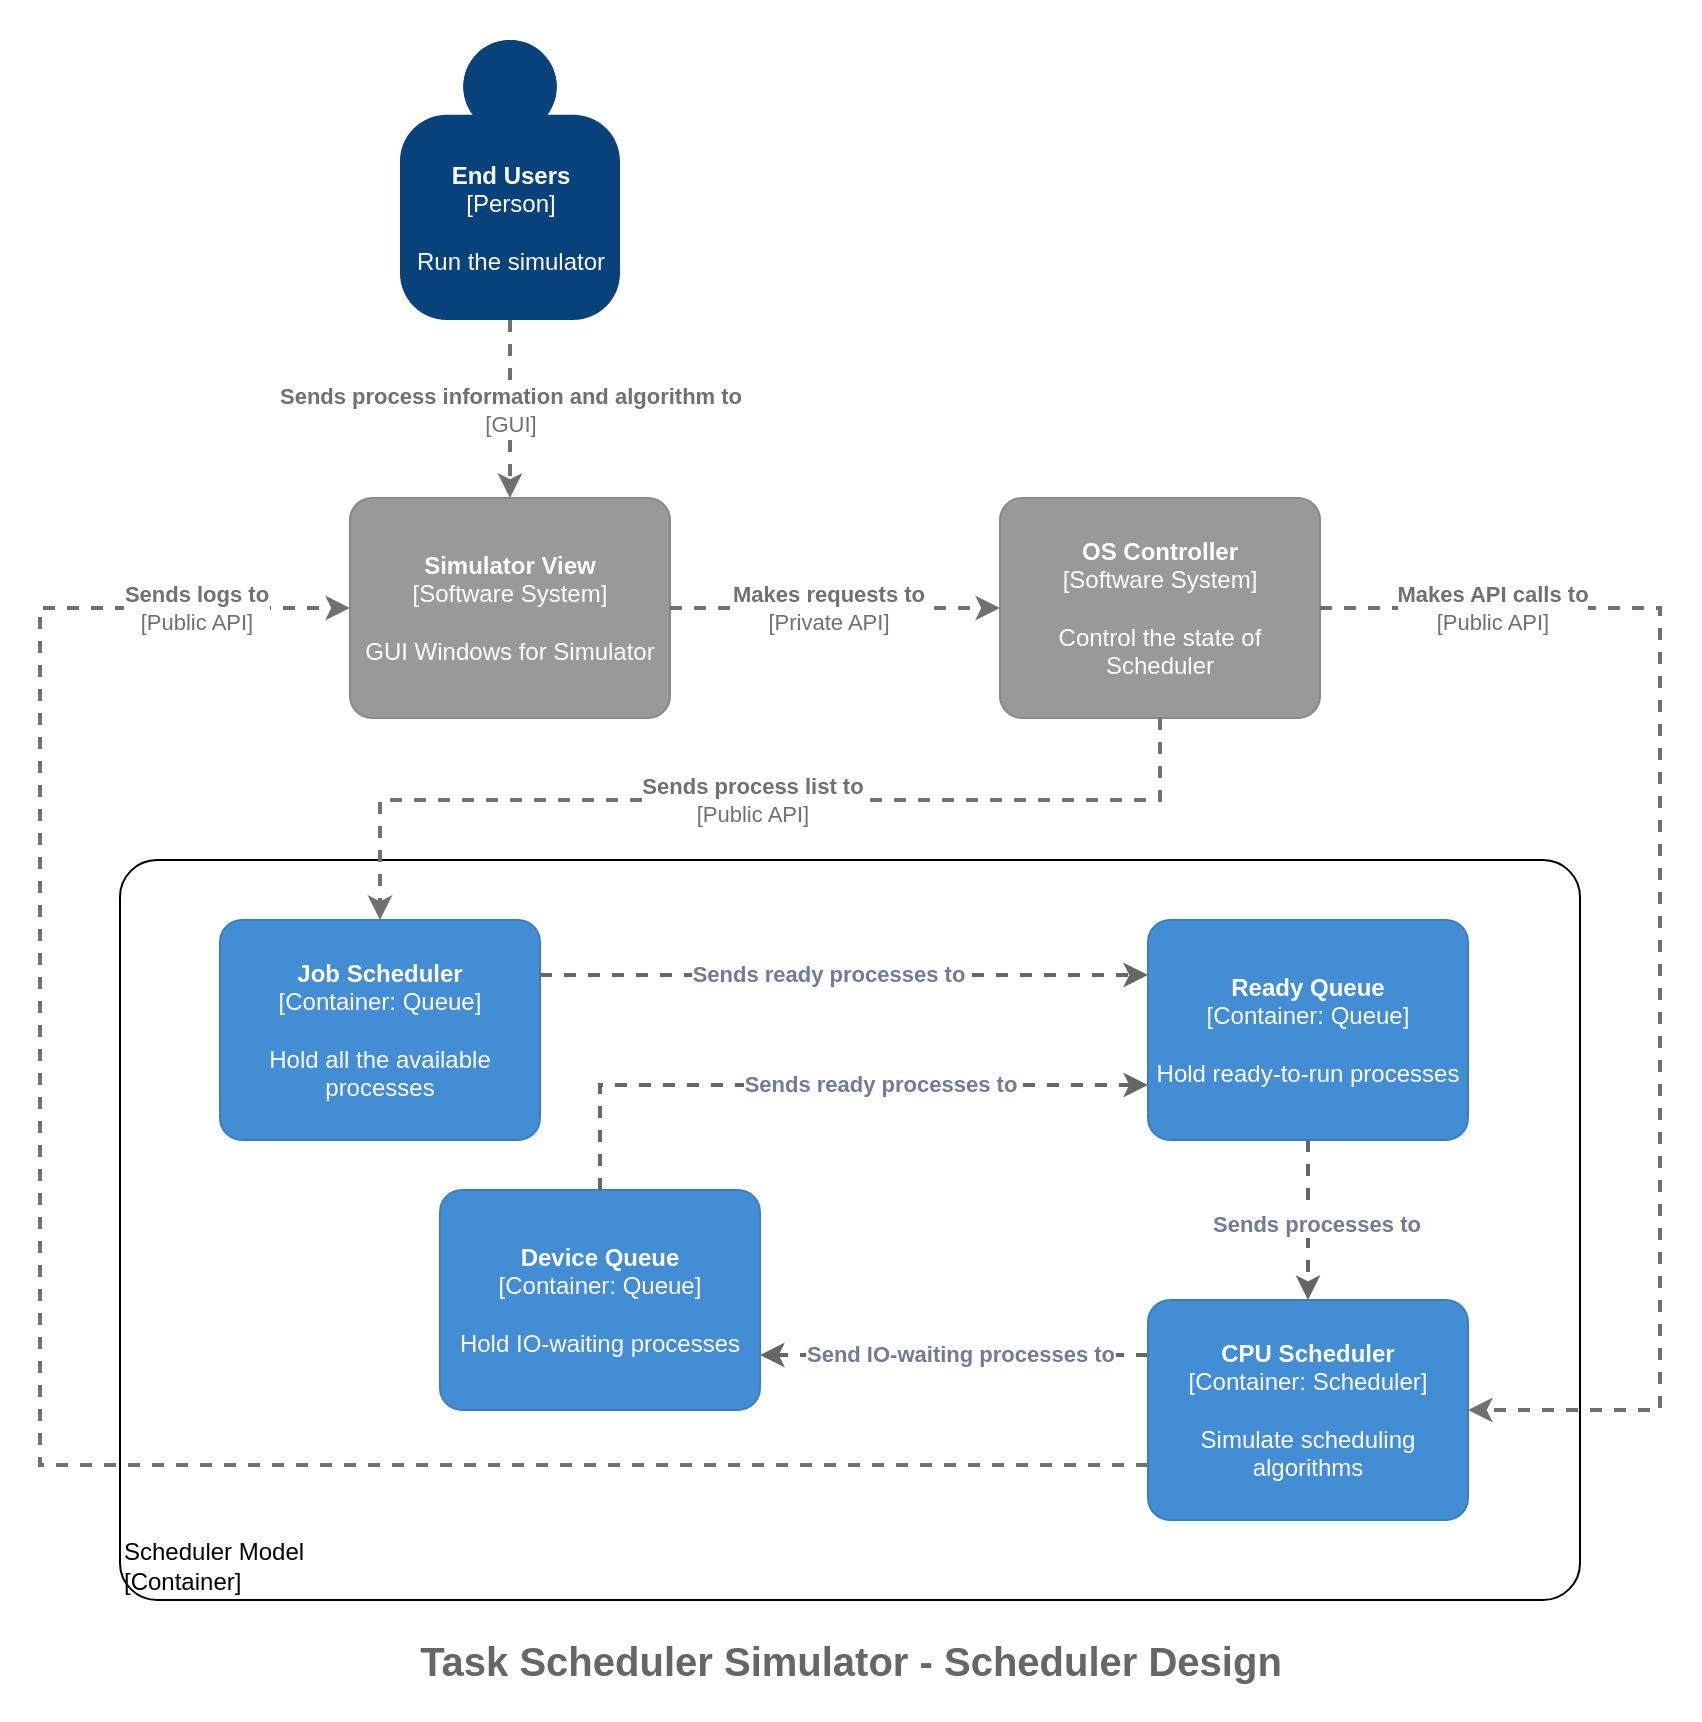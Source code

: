 <mxfile pages="5" scale="10" border="0">
    <diagram id="fjs2Nz2fy3Ep-XvJLrDk" name="SWDesign">
        <mxGraphModel dx="1886" dy="942" grid="1" gridSize="10" guides="1" tooltips="1" connect="1" arrows="1" fold="1" page="1" pageScale="1" pageWidth="2339" pageHeight="3300" background="#FFFFFF" math="0" shadow="0">
            <root>
                <mxCell id="0"/>
                <mxCell id="1" parent="0"/>
                <mxCell id="bcToB_QMAhunnM7_SjHe-1" value="" style="rounded=0;whiteSpace=wrap;html=1;strokeColor=none;" vertex="1" parent="1">
                    <mxGeometry x="610" y="40" width="850" height="860" as="geometry"/>
                </mxCell>
                <object placeholders="1" c4Name="Scheduler Model" c4Type="ExecutionEnvironment" c4Application="Container" label="&lt;div style=&quot;text-align: left&quot;&gt;%c4Name%&lt;/div&gt;&lt;div style=&quot;text-align: left&quot;&gt;[%c4Application%]&lt;/div&gt;" id="1rnrOhfYU_Gh7Z1b3iOQ-1">
                    <mxCell style="rounded=1;whiteSpace=wrap;html=1;labelBackgroundColor=none;fillColor=#ffffff;fontColor=#000000;align=left;arcSize=5;strokeColor=#000000;verticalAlign=bottom;metaEdit=1;metaData={&quot;c4Type&quot;:{&quot;editable&quot;:false}};points=[[0.25,0,0],[0.5,0,0],[0.75,0,0],[1,0.25,0],[1,0.5,0],[1,0.75,0],[0.75,1,0],[0.5,1,0],[0.25,1,0],[0,0.75,0],[0,0.5,0],[0,0.25,0]];" vertex="1" parent="1">
                        <mxGeometry x="670" y="470" width="730" height="370" as="geometry"/>
                    </mxCell>
                </object>
                <mxCell id="1rnrOhfYU_Gh7Z1b3iOQ-2" style="edgeStyle=orthogonalEdgeStyle;rounded=0;orthogonalLoop=1;jettySize=auto;html=1;dashed=1;strokeColor=#666666;strokeWidth=2;fillColor=#f5f5f5;entryX=1;entryY=0.75;entryDx=0;entryDy=0;entryPerimeter=0;exitX=0;exitY=0.25;exitDx=0;exitDy=0;exitPerimeter=0;" edge="1" parent="1" source="1rnrOhfYU_Gh7Z1b3iOQ-16" target="Tkg_Iv1KaiWh_5NTFK8J-1">
                    <mxGeometry relative="1" as="geometry">
                        <mxPoint x="1184" y="743.516" as="sourcePoint"/>
                        <mxPoint x="1080" y="745" as="targetPoint"/>
                    </mxGeometry>
                </mxCell>
                <mxCell id="1rnrOhfYU_Gh7Z1b3iOQ-3" value="&lt;b&gt;Send IO-waiting processes to&lt;/b&gt;" style="edgeLabel;html=1;align=center;verticalAlign=middle;resizable=0;points=[];fontColor=#707b95;" vertex="1" connectable="0" parent="1rnrOhfYU_Gh7Z1b3iOQ-2">
                    <mxGeometry x="0.024" y="-1" relative="1" as="geometry">
                        <mxPoint x="5" as="offset"/>
                    </mxGeometry>
                </mxCell>
                <object placeholders="1" c4Name="End Users" c4Type="Person" c4Description="Run the simulator" label="&lt;b&gt;%c4Name%&lt;/b&gt;&lt;div&gt;[%c4Type%]&lt;/div&gt;&lt;br&gt;&lt;div&gt;%c4Description%&lt;/div&gt;" id="1rnrOhfYU_Gh7Z1b3iOQ-4">
                    <mxCell style="html=1;dashed=0;whitespace=wrap;fillColor=#08427b;strokeColor=none;fontColor=#ffffff;shape=mxgraph.c4.person;align=center;metaEdit=1;points=[[0.5,0,0],[1,0.5,0],[1,0.75,0],[0.75,1,0],[0.5,1,0],[0.25,1,0],[0,0.75,0],[0,0.5,0]];metaData={&quot;c4Type&quot;:{&quot;editable&quot;:false}};" vertex="1" parent="1">
                        <mxGeometry x="810" y="60" width="110.0" height="140" as="geometry"/>
                    </mxCell>
                </object>
                <object placeholders="1" c4Type="Relationship" c4Technology="GUI" c4Description="Sends process information and algorithm to" label="&lt;div style=&quot;text-align: left&quot;&gt;&lt;div style=&quot;text-align: center&quot;&gt;&lt;b&gt;%c4Description%&lt;/b&gt;&lt;/div&gt;&lt;div style=&quot;text-align: center&quot;&gt;[%c4Technology%]&lt;/div&gt;&lt;/div&gt;" id="1rnrOhfYU_Gh7Z1b3iOQ-5">
                    <mxCell style="rounded=0;html=1;jettySize=auto;orthogonalLoop=1;strokeColor=#707070;strokeWidth=2;fontColor=#707070;jumpStyle=none;dashed=1;metaEdit=1;metaData={&quot;c4Type&quot;:{&quot;editable&quot;:false}};" edge="1" parent="1" source="1rnrOhfYU_Gh7Z1b3iOQ-4" target="1rnrOhfYU_Gh7Z1b3iOQ-6">
                        <mxGeometry width="160" relative="1" as="geometry">
                            <mxPoint x="1330" y="570" as="sourcePoint"/>
                            <mxPoint x="780" y="500" as="targetPoint"/>
                        </mxGeometry>
                    </mxCell>
                </object>
                <object placeholders="1" c4Name="Simulator View" c4Type="Software System" c4Description="GUI Windows for Simulator" label="&lt;b&gt;%c4Name%&lt;/b&gt;&lt;div&gt;[%c4Type%]&lt;/div&gt;&lt;br&gt;&lt;div&gt;%c4Description%&lt;/div&gt;" id="1rnrOhfYU_Gh7Z1b3iOQ-6">
                    <mxCell style="rounded=1;whiteSpace=wrap;html=1;labelBackgroundColor=none;fillColor=#999999;fontColor=#ffffff;align=center;arcSize=10;strokeColor=#8A8A8A;metaEdit=1;metaData={&quot;c4Type&quot;:{&quot;editable&quot;:false}};points=[[0.25,0,0],[0.5,0,0],[0.75,0,0],[1,0.25,0],[1,0.5,0],[1,0.75,0],[0.75,1,0],[0.5,1,0],[0.25,1,0],[0,0.75,0],[0,0.5,0],[0,0.25,0]];" vertex="1" parent="1">
                        <mxGeometry x="785" y="289" width="160" height="110.0" as="geometry"/>
                    </mxCell>
                </object>
                <object placeholders="1" c4Type="Relationship" c4Technology="Private API" c4Description="Makes requests to" label="&lt;div style=&quot;text-align: left&quot;&gt;&lt;div style=&quot;text-align: center&quot;&gt;&lt;b&gt;%c4Description%&lt;/b&gt;&lt;/div&gt;&lt;div style=&quot;text-align: center&quot;&gt;[%c4Technology%]&lt;/div&gt;&lt;/div&gt;" id="1rnrOhfYU_Gh7Z1b3iOQ-7">
                    <mxCell style="edgeStyle=none;rounded=0;html=1;jettySize=auto;orthogonalLoop=1;strokeColor=#707070;strokeWidth=2;fontColor=#707070;jumpStyle=none;dashed=1;metaEdit=1;metaData={&quot;c4Type&quot;:{&quot;editable&quot;:false}};entryX=0;entryY=0.5;entryDx=0;entryDy=0;entryPerimeter=0;" edge="1" parent="1" source="1rnrOhfYU_Gh7Z1b3iOQ-6" target="1rnrOhfYU_Gh7Z1b3iOQ-8">
                        <mxGeometry x="-0.049" width="160" relative="1" as="geometry">
                            <mxPoint x="1330" y="604" as="sourcePoint"/>
                            <mxPoint x="1184" y="589" as="targetPoint"/>
                            <mxPoint as="offset"/>
                        </mxGeometry>
                    </mxCell>
                </object>
                <object placeholders="1" c4Name="OS Controller" c4Type="Software System" c4Description="Control the state of Scheduler" label="&lt;b&gt;%c4Name%&lt;/b&gt;&lt;div&gt;[%c4Type%]&lt;/div&gt;&lt;br&gt;&lt;div&gt;%c4Description%&lt;/div&gt;" id="1rnrOhfYU_Gh7Z1b3iOQ-8">
                    <mxCell style="rounded=1;whiteSpace=wrap;html=1;labelBackgroundColor=none;fillColor=#999999;fontColor=#ffffff;align=center;arcSize=10;strokeColor=#8A8A8A;metaEdit=1;metaData={&quot;c4Type&quot;:{&quot;editable&quot;:false}};points=[[0.25,0,0],[0.5,0,0],[0.75,0,0],[1,0.25,0],[1,0.5,0],[1,0.75,0],[0.75,1,0],[0.5,1,0],[0.25,1,0],[0,0.75,0],[0,0.5,0],[0,0.25,0]];" vertex="1" parent="1">
                        <mxGeometry x="1110" y="289" width="160" height="110.0" as="geometry"/>
                    </mxCell>
                </object>
                <object placeholders="1" c4Type="Relationship" c4Technology="Public API" c4Description="Sends process list to" label="&lt;div style=&quot;text-align: left&quot;&gt;&lt;div style=&quot;text-align: center&quot;&gt;&lt;b&gt;%c4Description%&lt;/b&gt;&lt;/div&gt;&lt;div style=&quot;text-align: center&quot;&gt;[%c4Technology%]&lt;/div&gt;&lt;/div&gt;" id="1rnrOhfYU_Gh7Z1b3iOQ-11">
                    <mxCell style="edgeStyle=orthogonalEdgeStyle;rounded=0;html=1;jettySize=auto;orthogonalLoop=1;strokeColor=#707070;strokeWidth=2;fontColor=#707070;jumpStyle=none;dashed=1;metaEdit=1;metaData={&quot;c4Type&quot;:{&quot;editable&quot;:false}};entryX=0.5;entryY=0;entryDx=0;entryDy=0;entryPerimeter=0;exitX=0.5;exitY=1;exitDx=0;exitDy=0;exitPerimeter=0;" edge="1" parent="1" source="1rnrOhfYU_Gh7Z1b3iOQ-8" target="1rnrOhfYU_Gh7Z1b3iOQ-14">
                        <mxGeometry width="160" relative="1" as="geometry">
                            <mxPoint x="1170" y="720" as="sourcePoint"/>
                            <mxPoint x="1570" y="670" as="targetPoint"/>
                            <Array as="points">
                                <mxPoint x="1190" y="440"/>
                                <mxPoint x="800" y="440"/>
                            </Array>
                        </mxGeometry>
                    </mxCell>
                </object>
                <object placeholders="1" c4Name="Ready Queue" c4Type="Container" c4Technology="Queue" c4Description="Hold ready-to-run processes" label="&lt;b&gt;%c4Name%&lt;/b&gt;&lt;div&gt;[%c4Type%: %c4Technology%]&lt;/div&gt;&lt;br&gt;&lt;div&gt;%c4Description%&lt;/div&gt;" id="1rnrOhfYU_Gh7Z1b3iOQ-12">
                    <mxCell style="rounded=1;whiteSpace=wrap;html=1;labelBackgroundColor=none;fillColor=#438DD5;fontColor=#ffffff;align=center;arcSize=10;strokeColor=#3C7FC0;metaEdit=1;metaData={&quot;c4Type&quot;:{&quot;editable&quot;:false}};points=[[0.25,0,0],[0.5,0,0],[0.75,0,0],[1,0.25,0],[1,0.5,0],[1,0.75,0],[0.75,1,0],[0.5,1,0],[0.25,1,0],[0,0.75,0],[0,0.5,0],[0,0.25,0]];" vertex="1" parent="1">
                        <mxGeometry x="1184" y="500" width="160" height="110.0" as="geometry"/>
                    </mxCell>
                </object>
                <object placeholders="1" c4Name="Job Scheduler" c4Type="Container" c4Technology="Queue" c4Description="Hold all the available processes" label="&lt;b&gt;%c4Name%&lt;/b&gt;&lt;div&gt;[%c4Type%: %c4Technology%]&lt;/div&gt;&lt;br&gt;&lt;div&gt;%c4Description%&lt;/div&gt;" id="1rnrOhfYU_Gh7Z1b3iOQ-14">
                    <mxCell style="rounded=1;whiteSpace=wrap;html=1;labelBackgroundColor=none;fillColor=#438DD5;fontColor=#ffffff;align=center;arcSize=10;strokeColor=#3C7FC0;metaEdit=1;metaData={&quot;c4Type&quot;:{&quot;editable&quot;:false}};points=[[0.25,0,0],[0.5,0,0],[0.75,0,0],[1,0.25,0],[1,0.5,0],[1,0.75,0],[0.75,1,0],[0.5,1,0],[0.25,1,0],[0,0.75,0],[0,0.5,0],[0,0.25,0]];" vertex="1" parent="1">
                        <mxGeometry x="720" y="500" width="160" height="110.0" as="geometry"/>
                    </mxCell>
                </object>
                <object placeholders="1" c4Name="CPU Scheduler" c4Type="Container" c4Technology="Scheduler" c4Description="Simulate scheduling algorithms" label="&lt;b&gt;%c4Name%&lt;/b&gt;&lt;div&gt;[%c4Type%: %c4Technology%]&lt;/div&gt;&lt;br&gt;&lt;div&gt;%c4Description%&lt;/div&gt;" id="1rnrOhfYU_Gh7Z1b3iOQ-16">
                    <mxCell style="rounded=1;whiteSpace=wrap;html=1;labelBackgroundColor=none;fillColor=#438DD5;fontColor=#ffffff;align=center;arcSize=10;strokeColor=#3C7FC0;metaEdit=1;metaData={&quot;c4Type&quot;:{&quot;editable&quot;:false}};points=[[0.25,0,0],[0.5,0,0],[0.75,0,0],[1,0.25,0],[1,0.5,0],[1,0.75,0],[0.75,1,0],[0.5,1,0],[0.25,1,0],[0,0.75,0],[0,0.5,0],[0,0.25,0]];" vertex="1" parent="1">
                        <mxGeometry x="1184" y="690" width="160" height="110.0" as="geometry"/>
                    </mxCell>
                </object>
                <object placeholders="1" c4Name="Device Queue" c4Type="Container" c4Technology="Queue" c4Description="Hold IO-waiting processes" label="&lt;b&gt;%c4Name%&lt;/b&gt;&lt;div&gt;[%c4Type%: %c4Technology%]&lt;/div&gt;&lt;br&gt;&lt;div&gt;%c4Description%&lt;/div&gt;" id="Tkg_Iv1KaiWh_5NTFK8J-1">
                    <mxCell style="rounded=1;whiteSpace=wrap;html=1;labelBackgroundColor=none;fillColor=#438DD5;fontColor=#ffffff;align=center;arcSize=10;strokeColor=#3C7FC0;metaEdit=1;metaData={&quot;c4Type&quot;:{&quot;editable&quot;:false}};points=[[0.25,0,0],[0.5,0,0],[0.75,0,0],[1,0.25,0],[1,0.5,0],[1,0.75,0],[0.75,1,0],[0.5,1,0],[0.25,1,0],[0,0.75,0],[0,0.5,0],[0,0.25,0]];" vertex="1" parent="1">
                        <mxGeometry x="830" y="635" width="160" height="110.0" as="geometry"/>
                    </mxCell>
                </object>
                <mxCell id="FtKZjwJLLPYjsf7sLnev-3" style="edgeStyle=none;rounded=0;orthogonalLoop=1;jettySize=auto;html=1;dashed=1;strokeColor=#666666;strokeWidth=2;fillColor=#f5f5f5;entryX=0;entryY=0.25;entryDx=0;entryDy=0;entryPerimeter=0;exitX=1;exitY=0.25;exitDx=0;exitDy=0;exitPerimeter=0;" edge="1" parent="1" source="1rnrOhfYU_Gh7Z1b3iOQ-14" target="1rnrOhfYU_Gh7Z1b3iOQ-12">
                    <mxGeometry relative="1" as="geometry">
                        <mxPoint x="950" y="530" as="sourcePoint"/>
                        <mxPoint x="1144" y="530" as="targetPoint"/>
                    </mxGeometry>
                </mxCell>
                <mxCell id="FtKZjwJLLPYjsf7sLnev-4" value="&lt;b&gt;Sends ready processes to&lt;/b&gt;" style="edgeLabel;html=1;align=center;verticalAlign=middle;resizable=0;points=[];fontColor=#707b95;" vertex="1" connectable="0" parent="FtKZjwJLLPYjsf7sLnev-3">
                    <mxGeometry x="0.024" y="-1" relative="1" as="geometry">
                        <mxPoint x="-12" y="-2" as="offset"/>
                    </mxGeometry>
                </mxCell>
                <mxCell id="FtKZjwJLLPYjsf7sLnev-5" style="edgeStyle=orthogonalEdgeStyle;rounded=0;orthogonalLoop=1;jettySize=auto;html=1;dashed=1;strokeColor=#666666;strokeWidth=2;fillColor=#f5f5f5;entryX=0;entryY=0.75;entryDx=0;entryDy=0;entryPerimeter=0;exitX=0.5;exitY=0;exitDx=0;exitDy=0;exitPerimeter=0;" edge="1" parent="1" source="Tkg_Iv1KaiWh_5NTFK8J-1" target="1rnrOhfYU_Gh7Z1b3iOQ-12">
                    <mxGeometry relative="1" as="geometry">
                        <mxPoint x="930" y="610" as="sourcePoint"/>
                        <mxPoint x="1124" y="610" as="targetPoint"/>
                    </mxGeometry>
                </mxCell>
                <mxCell id="FtKZjwJLLPYjsf7sLnev-6" value="&lt;b&gt;Sends ready processes to&lt;/b&gt;" style="edgeLabel;html=1;align=center;verticalAlign=middle;resizable=0;points=[];fontColor=#707b95;" vertex="1" connectable="0" parent="FtKZjwJLLPYjsf7sLnev-5">
                    <mxGeometry x="0.024" y="-1" relative="1" as="geometry">
                        <mxPoint x="25" y="-2" as="offset"/>
                    </mxGeometry>
                </mxCell>
                <mxCell id="FtKZjwJLLPYjsf7sLnev-7" style="edgeStyle=none;rounded=0;orthogonalLoop=1;jettySize=auto;html=1;dashed=1;strokeColor=#666666;strokeWidth=2;fillColor=#f5f5f5;entryX=0.5;entryY=0;entryDx=0;entryDy=0;entryPerimeter=0;exitX=0.5;exitY=1;exitDx=0;exitDy=0;exitPerimeter=0;" edge="1" parent="1" source="1rnrOhfYU_Gh7Z1b3iOQ-12" target="1rnrOhfYU_Gh7Z1b3iOQ-16">
                    <mxGeometry relative="1" as="geometry">
                        <mxPoint x="1324" y="654.71" as="sourcePoint"/>
                        <mxPoint x="1130" y="654.71" as="targetPoint"/>
                    </mxGeometry>
                </mxCell>
                <mxCell id="FtKZjwJLLPYjsf7sLnev-8" value="&lt;b&gt;Sends&amp;nbsp;processes to&lt;/b&gt;" style="edgeLabel;html=1;align=center;verticalAlign=middle;resizable=0;points=[];fontColor=#707b95;" vertex="1" connectable="0" parent="FtKZjwJLLPYjsf7sLnev-7">
                    <mxGeometry x="0.024" y="-1" relative="1" as="geometry">
                        <mxPoint x="5" y="1" as="offset"/>
                    </mxGeometry>
                </mxCell>
                <object placeholders="1" c4Type="Relationship" c4Technology="Public API" c4Description="Makes API calls to" label="&lt;div style=&quot;text-align: left&quot;&gt;&lt;div style=&quot;text-align: center&quot;&gt;&lt;b&gt;%c4Description%&lt;/b&gt;&lt;/div&gt;&lt;div style=&quot;text-align: center&quot;&gt;[%c4Technology%]&lt;/div&gt;&lt;/div&gt;" id="K-4X8ytMoKgZQga3ByBb-1">
                    <mxCell style="edgeStyle=orthogonalEdgeStyle;rounded=0;html=1;jettySize=auto;orthogonalLoop=1;strokeColor=#707070;strokeWidth=2;fontColor=#707070;jumpStyle=none;dashed=1;metaEdit=1;metaData={&quot;c4Type&quot;:{&quot;editable&quot;:false}};entryX=1;entryY=0.5;entryDx=0;entryDy=0;entryPerimeter=0;exitX=1;exitY=0.5;exitDx=0;exitDy=0;exitPerimeter=0;" edge="1" parent="1" source="1rnrOhfYU_Gh7Z1b3iOQ-8" target="1rnrOhfYU_Gh7Z1b3iOQ-16">
                        <mxGeometry x="-0.743" width="160" relative="1" as="geometry">
                            <mxPoint x="1350" y="404" as="sourcePoint"/>
                            <mxPoint x="1344" y="779" as="targetPoint"/>
                            <Array as="points">
                                <mxPoint x="1440" y="344"/>
                                <mxPoint x="1440" y="745"/>
                            </Array>
                            <mxPoint as="offset"/>
                        </mxGeometry>
                    </mxCell>
                </object>
                <object placeholders="1" c4Type="Relationship" c4Technology="Public API" c4Description="Sends logs to" label="&lt;div style=&quot;text-align: left&quot;&gt;&lt;div style=&quot;text-align: center&quot;&gt;&lt;b&gt;%c4Description%&lt;/b&gt;&lt;/div&gt;&lt;div style=&quot;text-align: center&quot;&gt;[%c4Technology%]&lt;/div&gt;&lt;/div&gt;" id="Uyx7jkeQ3dlv5VBqJm_A-4">
                    <mxCell style="edgeStyle=orthogonalEdgeStyle;rounded=0;html=1;jettySize=auto;orthogonalLoop=1;strokeColor=#707070;strokeWidth=2;fontColor=#707070;jumpStyle=none;dashed=1;metaEdit=1;metaData={&quot;c4Type&quot;:{&quot;editable&quot;:false}};exitX=0;exitY=0.75;exitDx=0;exitDy=0;exitPerimeter=0;entryX=0;entryY=0.5;entryDx=0;entryDy=0;entryPerimeter=0;" edge="1" parent="1" source="1rnrOhfYU_Gh7Z1b3iOQ-16" target="1rnrOhfYU_Gh7Z1b3iOQ-6">
                        <mxGeometry x="0.864" width="160" relative="1" as="geometry">
                            <mxPoint x="1184" y="806.5" as="sourcePoint"/>
                            <mxPoint x="600" y="804" as="targetPoint"/>
                            <mxPoint as="offset"/>
                            <Array as="points">
                                <mxPoint x="630" y="773"/>
                                <mxPoint x="630" y="344"/>
                            </Array>
                        </mxGeometry>
                    </mxCell>
                </object>
                <mxCell id="gVFgybO0FiNze8MxU345-1" value="Task Scheduler Simulator - Scheduler Design" style="text;html=1;strokeColor=none;fillColor=none;align=center;verticalAlign=middle;whiteSpace=wrap;rounded=0;fontStyle=1;fontColor=#666666;fontSize=20;" vertex="1" parent="1">
                    <mxGeometry x="792.5" y="860" width="485" height="20" as="geometry"/>
                </mxCell>
            </root>
        </mxGraphModel>
    </diagram>
    <diagram id="48a_iDNiXXv-RZx6YB6s" name="SWArchitecture">
        <mxGraphModel dx="1527" dy="763" grid="1" gridSize="10" guides="1" tooltips="1" connect="1" arrows="1" fold="1" page="1" pageScale="1" pageWidth="850" pageHeight="1100" background="#FFFFFF" math="0" shadow="0">
            <root>
                <mxCell id="0"/>
                <mxCell id="1" parent="0"/>
                <mxCell id="SREslsqVfDoIB-TPOSr7-1" value="" style="rounded=0;whiteSpace=wrap;html=1;strokeColor=none;" vertex="1" parent="1">
                    <mxGeometry x="110" y="200" width="640" height="700" as="geometry"/>
                </mxCell>
                <mxCell id="AH-ifh23LOcGaahpcERW-1" value="" style="group" vertex="1" connectable="0" parent="1">
                    <mxGeometry x="120" y="220" width="610" height="660" as="geometry"/>
                </mxCell>
                <mxCell id="7u9XmEV1w776Ee0gpAel-1" value="" style="rounded=1;whiteSpace=wrap;html=1;fillColor=none;strokeColor=#666666;dashed=1;dashPattern=1 2;fontColor=#666666;" parent="AH-ifh23LOcGaahpcERW-1" vertex="1">
                    <mxGeometry x="10" y="220" width="600" height="440" as="geometry"/>
                </mxCell>
                <object placeholders="1" c4Name="End Users" c4Type="Person" c4Description="Run the simulator" label="&lt;b&gt;%c4Name%&lt;/b&gt;&lt;div&gt;[%c4Type%]&lt;/div&gt;&lt;br&gt;&lt;div&gt;%c4Description%&lt;/div&gt;" id="xG_u1rvMaqsq4G_Bx1s1-5">
                    <mxCell style="html=1;dashed=0;whitespace=wrap;fillColor=#08427b;strokeColor=none;fontColor=#ffffff;shape=mxgraph.c4.person;align=center;metaEdit=1;points=[[0.5,0,0],[1,0.5,0],[1,0.75,0],[0.75,1,0],[0.5,1,0],[0.25,1,0],[0,0.75,0],[0,0.5,0]];metaData={&quot;c4Type&quot;:{&quot;editable&quot;:false}};" parent="AH-ifh23LOcGaahpcERW-1" vertex="1">
                        <mxGeometry x="115" width="110.0" height="140" as="geometry"/>
                    </mxCell>
                </object>
                <object placeholders="1" c4Name="Simulator View" c4Type="Software System" c4Description="GUI Windows for Simulator" label="&lt;b&gt;%c4Name%&lt;/b&gt;&lt;div&gt;[%c4Type%]&lt;/div&gt;&lt;br&gt;&lt;div&gt;%c4Description%&lt;/div&gt;" id="xG_u1rvMaqsq4G_Bx1s1-6">
                    <mxCell style="rounded=1;whiteSpace=wrap;html=1;labelBackgroundColor=none;fillColor=#999999;fontColor=#ffffff;align=center;arcSize=10;strokeColor=#8A8A8A;metaEdit=1;metaData={&quot;c4Type&quot;:{&quot;editable&quot;:false}};points=[[0.25,0,0],[0.5,0,0],[0.75,0,0],[1,0.25,0],[1,0.5,0],[1,0.75,0],[0.75,1,0],[0.5,1,0],[0.25,1,0],[0,0.75,0],[0,0.5,0],[0,0.25,0]];" parent="AH-ifh23LOcGaahpcERW-1" vertex="1">
                        <mxGeometry x="90" y="260" width="160" height="110.0" as="geometry"/>
                    </mxCell>
                </object>
                <mxCell id="xG_u1rvMaqsq4G_Bx1s1-3" style="edgeStyle=none;rounded=0;orthogonalLoop=1;jettySize=auto;html=1;dashed=1;strokeColor=#707070;strokeWidth=2;fontColor=#707070;exitX=0.75;exitY=1;exitDx=0;exitDy=0;exitPerimeter=0;entryX=0.75;entryY=0;entryDx=0;entryDy=0;entryPerimeter=0;" parent="AH-ifh23LOcGaahpcERW-1" source="xG_u1rvMaqsq4G_Bx1s1-5" target="xG_u1rvMaqsq4G_Bx1s1-6" edge="1">
                    <mxGeometry relative="1" as="geometry">
                        <mxPoint x="235.703" y="260" as="targetPoint"/>
                    </mxGeometry>
                </mxCell>
                <object placeholders="1" c4Name="Scheduler Model" c4Type="Software System" c4Description="Simulate process scheduling using different algorithms&#10;" label="&lt;b&gt;%c4Name%&lt;/b&gt;&lt;div&gt;[%c4Type%]&lt;/div&gt;&lt;br&gt;&lt;div&gt;%c4Description%&lt;/div&gt;" link="data:page/id,7UhaJ9ljh7ebol46HkWr" id="xG_u1rvMaqsq4G_Bx1s1-7">
                    <mxCell style="rounded=1;whiteSpace=wrap;html=1;labelBackgroundColor=none;fillColor=#1168BD;fontColor=#ffffff;align=center;arcSize=10;strokeColor=#1168BD;metaEdit=1;metaData={&quot;c4Type&quot;:{&quot;editable&quot;:false}};points=[[0.25,0,0],[0.5,0,0],[0.75,0,0],[1,0.25,0],[1,0.5,0],[1,0.75,0],[0.75,1,0],[0.5,1,0],[0.25,1,0],[0,0.75,0],[0,0.5,0],[0,0.25,0]];" parent="AH-ifh23LOcGaahpcERW-1" vertex="1">
                        <mxGeometry x="90" y="480" width="160" height="110.0" as="geometry"/>
                    </mxCell>
                </object>
                <mxCell id="xG_u1rvMaqsq4G_Bx1s1-4" style="edgeStyle=none;rounded=0;orthogonalLoop=1;jettySize=auto;html=1;dashed=1;strokeColor=#707070;strokeWidth=2;fontColor=#707070;entryX=0.5;entryY=1;entryDx=0;entryDy=0;entryPerimeter=0;" parent="AH-ifh23LOcGaahpcERW-1" source="xG_u1rvMaqsq4G_Bx1s1-7" target="xG_u1rvMaqsq4G_Bx1s1-6" edge="1">
                    <mxGeometry relative="1" as="geometry">
                        <mxPoint x="393.811" y="260" as="sourcePoint"/>
                    </mxGeometry>
                </mxCell>
                <object placeholders="1" c4Name="OS Controller" c4Type="Software System" c4Description="Control the state of Scheduler" label="&lt;b&gt;%c4Name%&lt;/b&gt;&lt;div&gt;[%c4Type%]&lt;/div&gt;&lt;br&gt;&lt;div&gt;%c4Description%&lt;/div&gt;" id="xG_u1rvMaqsq4G_Bx1s1-8">
                    <mxCell style="rounded=1;whiteSpace=wrap;html=1;labelBackgroundColor=none;fillColor=#999999;fontColor=#ffffff;align=center;arcSize=10;strokeColor=#8A8A8A;metaEdit=1;metaData={&quot;c4Type&quot;:{&quot;editable&quot;:false}};points=[[0.25,0,0],[0.5,0,0],[0.75,0,0],[1,0.25,0],[1,0.5,0],[1,0.75,0],[0.75,1,0],[0.5,1,0],[0.25,1,0],[0,0.75,0],[0,0.5,0],[0,0.25,0]];" parent="AH-ifh23LOcGaahpcERW-1" vertex="1">
                        <mxGeometry x="410" y="260" width="160" height="110.0" as="geometry"/>
                    </mxCell>
                </object>
                <mxCell id="xG_u1rvMaqsq4G_Bx1s1-1" style="edgeStyle=orthogonalEdgeStyle;rounded=0;orthogonalLoop=1;jettySize=auto;html=1;dashed=1;strokeWidth=2;fillColor=#f5f5f5;strokeColor=#666666;entryX=0;entryY=0.5;entryDx=0;entryDy=0;entryPerimeter=0;" parent="AH-ifh23LOcGaahpcERW-1" source="xG_u1rvMaqsq4G_Bx1s1-6" target="xG_u1rvMaqsq4G_Bx1s1-8" edge="1">
                    <mxGeometry relative="1" as="geometry">
                        <mxPoint x="250" y="315" as="sourcePoint"/>
                        <mxPoint x="315" y="315" as="targetPoint"/>
                    </mxGeometry>
                </mxCell>
                <mxCell id="xG_u1rvMaqsq4G_Bx1s1-2" style="edgeStyle=none;rounded=0;orthogonalLoop=1;jettySize=auto;html=1;dashed=1;strokeColor=#666666;strokeWidth=2;fillColor=#f5f5f5;entryX=1;entryY=0.5;entryDx=0;entryDy=0;entryPerimeter=0;exitX=0.5;exitY=1;exitDx=0;exitDy=0;exitPerimeter=0;" parent="AH-ifh23LOcGaahpcERW-1" source="xG_u1rvMaqsq4G_Bx1s1-8" target="xG_u1rvMaqsq4G_Bx1s1-7" edge="1">
                    <mxGeometry relative="1" as="geometry">
                        <mxPoint x="475" y="315" as="targetPoint"/>
                        <mxPoint x="540" y="315" as="sourcePoint"/>
                    </mxGeometry>
                </mxCell>
                <mxCell id="xG_u1rvMaqsq4G_Bx1s1-10" style="edgeStyle=none;rounded=0;orthogonalLoop=1;jettySize=auto;html=1;dashed=1;strokeColor=#707070;strokeWidth=2;fontColor=#707070;exitX=0.25;exitY=0;exitDx=0;exitDy=0;exitPerimeter=0;entryX=0.25;entryY=1;entryDx=0;entryDy=0;entryPerimeter=0;" parent="AH-ifh23LOcGaahpcERW-1" source="xG_u1rvMaqsq4G_Bx1s1-6" target="xG_u1rvMaqsq4G_Bx1s1-5" edge="1">
                    <mxGeometry relative="1" as="geometry">
                        <mxPoint x="220" y="270" as="sourcePoint"/>
                        <mxPoint x="208" y="190" as="targetPoint"/>
                    </mxGeometry>
                </mxCell>
                <mxCell id="xG_u1rvMaqsq4G_Bx1s1-11" value="(1) User set the information for a list of processes" style="text;html=1;align=center;verticalAlign=middle;whiteSpace=wrap;rounded=0;" parent="AH-ifh23LOcGaahpcERW-1" vertex="1">
                    <mxGeometry x="210" y="160" width="130" height="30" as="geometry"/>
                </mxCell>
                <mxCell id="xG_u1rvMaqsq4G_Bx1s1-12" value="(2) The View invokes the Controller to start simulation" style="text;html=1;align=center;verticalAlign=middle;whiteSpace=wrap;rounded=0;" parent="AH-ifh23LOcGaahpcERW-1" vertex="1">
                    <mxGeometry x="265" y="270" width="130" height="30" as="geometry"/>
                </mxCell>
                <mxCell id="xG_u1rvMaqsq4G_Bx1s1-13" value="(3) The Controller asks the Model to schedule and run processes" style="text;html=1;align=center;verticalAlign=middle;whiteSpace=wrap;rounded=0;" parent="AH-ifh23LOcGaahpcERW-1" vertex="1">
                    <mxGeometry x="370" y="460" width="130" height="30" as="geometry"/>
                </mxCell>
                <mxCell id="xG_u1rvMaqsq4G_Bx1s1-14" value="(4) The View is notified whenever a process state or queue state changes" style="text;html=1;align=center;verticalAlign=middle;whiteSpace=wrap;rounded=0;" parent="AH-ifh23LOcGaahpcERW-1" vertex="1">
                    <mxGeometry x="30" y="410" width="130" height="30" as="geometry"/>
                </mxCell>
                <mxCell id="xG_u1rvMaqsq4G_Bx1s1-15" value="(5) The View updates the scheduler state" style="text;html=1;align=center;verticalAlign=middle;whiteSpace=wrap;rounded=0;" parent="AH-ifh23LOcGaahpcERW-1" vertex="1">
                    <mxGeometry y="160" width="130" height="30" as="geometry"/>
                </mxCell>
                <mxCell id="6uqDpJt-Cme6YqeF73zG-1" value="Task Scheduler Simulator - Software Architecture" style="text;html=1;strokeColor=none;fillColor=none;align=center;verticalAlign=middle;whiteSpace=wrap;rounded=0;fontStyle=1;fontColor=#666666;fontSize=20;" parent="AH-ifh23LOcGaahpcERW-1" vertex="1">
                    <mxGeometry x="67.5" y="630" width="485" height="20" as="geometry"/>
                </mxCell>
            </root>
        </mxGraphModel>
    </diagram>
    <diagram id="zNMGI6wU0Mi8Qe2H5Q59" name="C4 Context">
        <mxGraphModel dx="1106" dy="552" grid="1" gridSize="10" guides="1" tooltips="1" connect="1" arrows="1" fold="1" page="1" pageScale="1" pageWidth="827" pageHeight="1169" math="0" shadow="0">
            <root>
                <mxCell id="0"/>
                <mxCell id="1" parent="0"/>
                <mxCell id="jk53wvajYcKSA50TNXrv-9" style="edgeStyle=orthogonalEdgeStyle;rounded=0;orthogonalLoop=1;jettySize=auto;html=1;dashed=1;strokeWidth=2;fillColor=#f5f5f5;strokeColor=#666666;" parent="1" target="lnmgxQ-TkLNhtuKLghFE-11" edge="1">
                    <mxGeometry relative="1" as="geometry">
                        <mxPoint x="338" y="295" as="sourcePoint"/>
                        <mxPoint x="273" y="295" as="targetPoint"/>
                    </mxGeometry>
                </mxCell>
                <mxCell id="jk53wvajYcKSA50TNXrv-20" style="edgeStyle=none;rounded=0;orthogonalLoop=1;jettySize=auto;html=1;dashed=1;strokeColor=#666666;strokeWidth=2;fillColor=#f5f5f5;" parent="1" source="lnmgxQ-TkLNhtuKLghFE-13" target="lnmgxQ-TkLNhtuKLghFE-14" edge="1">
                    <mxGeometry relative="1" as="geometry">
                        <mxPoint x="563" y="295" as="targetPoint"/>
                        <mxPoint x="498" y="295" as="sourcePoint"/>
                    </mxGeometry>
                </mxCell>
                <mxCell id="lnmgxQ-TkLNhtuKLghFE-10" style="edgeStyle=none;rounded=0;orthogonalLoop=1;jettySize=auto;html=1;dashed=1;strokeColor=#707070;strokeWidth=2;fontColor=#707070;" parent="1" source="lnmgxQ-TkLNhtuKLghFE-11" target="lnmgxQ-TkLNhtuKLghFE-3" edge="1">
                    <mxGeometry relative="1" as="geometry">
                        <mxPoint x="258.703" y="240" as="sourcePoint"/>
                    </mxGeometry>
                </mxCell>
                <mxCell id="GE-451ExGiaeum3p-hQv-1" value="&lt;b&gt;Status Dashboard&lt;br&gt;(Context)&lt;/b&gt;" style="text;html=1;align=left;verticalAlign=middle;resizable=0;points=[];autosize=1;fontColor=#666666;" parent="1" vertex="1">
                    <mxGeometry x="113" y="390" width="120" height="30" as="geometry"/>
                </mxCell>
                <mxCell id="lnmgxQ-TkLNhtuKLghFE-9" style="edgeStyle=none;rounded=0;orthogonalLoop=1;jettySize=auto;html=1;dashed=1;strokeColor=#707070;strokeWidth=2;fontColor=#707070;" parent="1" source="lnmgxQ-TkLNhtuKLghFE-3" target="lnmgxQ-TkLNhtuKLghFE-13" edge="1">
                    <mxGeometry relative="1" as="geometry">
                        <mxPoint x="416.811" y="240" as="targetPoint"/>
                    </mxGeometry>
                </mxCell>
                <object placeholders="1" c4Name="Support Staff" c4Type="Person" c4Description="Monitors the production line" label="&lt;b&gt;%c4Name%&lt;/b&gt;&lt;div&gt;[%c4Type%]&lt;/div&gt;&lt;br&gt;&lt;div&gt;%c4Description%&lt;/div&gt;" id="lnmgxQ-TkLNhtuKLghFE-3">
                    <mxCell style="html=1;dashed=0;whitespace=wrap;fillColor=#08427b;strokeColor=none;fontColor=#ffffff;shape=mxgraph.c4.person;align=center;metaEdit=1;points=[[0.5,0,0],[1,0.5,0],[1,0.75,0],[0.75,1,0],[0.5,1,0],[0.25,1,0],[0,0.75,0],[0,0.5,0]];metaData={&quot;c4Type&quot;:{&quot;editable&quot;:false}};" parent="1" vertex="1">
                        <mxGeometry x="359" y="40" width="110.0" height="140" as="geometry"/>
                    </mxCell>
                </object>
                <object placeholders="1" c4Name="Alert System" c4Type="Software System" c4Description="Sends SMS notifications of problems" label="&lt;b&gt;%c4Name%&lt;/b&gt;&lt;div&gt;[%c4Type%]&lt;/div&gt;&lt;br&gt;&lt;div&gt;%c4Description%&lt;/div&gt;" id="lnmgxQ-TkLNhtuKLghFE-11">
                    <mxCell style="rounded=1;whiteSpace=wrap;html=1;labelBackgroundColor=none;fillColor=#999999;fontColor=#ffffff;align=center;arcSize=10;strokeColor=#8A8A8A;metaEdit=1;metaData={&quot;c4Type&quot;:{&quot;editable&quot;:false}};points=[[0.25,0,0],[0.5,0,0],[0.75,0,0],[1,0.25,0],[1,0.5,0],[1,0.75,0],[0.75,1,0],[0.5,1,0],[0.25,1,0],[0,0.75,0],[0,0.5,0],[0,0.25,0]];" parent="1" vertex="1">
                        <mxGeometry x="113" y="240" width="160" height="110.0" as="geometry"/>
                    </mxCell>
                </object>
                <object placeholders="1" c4Name="Status Dashboard" c4Type="Software System" c4Description="Sensor and machine information indicating production line status" label="&lt;b&gt;%c4Name%&lt;/b&gt;&lt;div&gt;[%c4Type%]&lt;/div&gt;&lt;br&gt;&lt;div&gt;%c4Description%&lt;/div&gt;" link="data:page/id,7UhaJ9ljh7ebol46HkWr" id="lnmgxQ-TkLNhtuKLghFE-13">
                    <mxCell style="rounded=1;whiteSpace=wrap;html=1;labelBackgroundColor=none;fillColor=#1168BD;fontColor=#ffffff;align=center;arcSize=10;strokeColor=#1168BD;metaEdit=1;metaData={&quot;c4Type&quot;:{&quot;editable&quot;:false}};points=[[0.25,0,0],[0.5,0,0],[0.75,0,0],[1,0.25,0],[1,0.5,0],[1,0.75,0],[0.75,1,0],[0.5,1,0],[0.25,1,0],[0,0.75,0],[0,0.5,0],[0,0.25,0]];" parent="1" vertex="1">
                        <mxGeometry x="334" y="240" width="160" height="110.0" as="geometry"/>
                    </mxCell>
                </object>
                <object placeholders="1" c4Name="Data Collection System" c4Type="Software System" c4Description="Monitors and collects data from sensors and PLCs" label="&lt;b&gt;%c4Name%&lt;/b&gt;&lt;div&gt;[%c4Type%]&lt;/div&gt;&lt;br&gt;&lt;div&gt;%c4Description%&lt;/div&gt;" id="lnmgxQ-TkLNhtuKLghFE-14">
                    <mxCell style="rounded=1;whiteSpace=wrap;html=1;labelBackgroundColor=none;fillColor=#999999;fontColor=#ffffff;align=center;arcSize=10;strokeColor=#8A8A8A;metaEdit=1;metaData={&quot;c4Type&quot;:{&quot;editable&quot;:false}};points=[[0.25,0,0],[0.5,0,0],[0.75,0,0],[1,0.25,0],[1,0.5,0],[1,0.75,0],[0.75,1,0],[0.5,1,0],[0.25,1,0],[0,0.75,0],[0,0.5,0],[0,0.25,0]];" parent="1" vertex="1">
                        <mxGeometry x="560" y="240" width="160" height="110.0" as="geometry"/>
                    </mxCell>
                </object>
                <mxCell id="GGAcaCNyiWMHBxoHMokF-1" value="" style="group" parent="1" vertex="1" connectable="0">
                    <mxGeometry x="66" y="440" width="696" height="220" as="geometry"/>
                </mxCell>
                <mxCell id="GGAcaCNyiWMHBxoHMokF-2" value="" style="rounded=1;whiteSpace=wrap;html=1;fillColor=none;strokeColor=#666666;dashed=1;dashPattern=1 2;fontColor=#666666;" parent="GGAcaCNyiWMHBxoHMokF-1" vertex="1">
                    <mxGeometry width="696" height="220" as="geometry"/>
                </mxCell>
                <mxCell id="GGAcaCNyiWMHBxoHMokF-3" value="Legend" style="text;html=1;strokeColor=none;fillColor=none;align=center;verticalAlign=middle;whiteSpace=wrap;rounded=0;fontStyle=1;fontColor=#666666;" parent="GGAcaCNyiWMHBxoHMokF-1" vertex="1">
                    <mxGeometry x="19" y="10" width="40" height="20" as="geometry"/>
                </mxCell>
                <object placeholders="1" c4Name="name" c4Type="Person" c4Description="Description" label="&lt;b style=&quot;font-size: 9px;&quot;&gt;%c4Name%&lt;/b&gt;&lt;div style=&quot;font-size: 9px;&quot;&gt;[%c4Type%]&lt;/div&gt;&lt;br style=&quot;font-size: 9px;&quot;&gt;&lt;div style=&quot;font-size: 9px;&quot;&gt;%c4Description%&lt;/div&gt;" id="GGAcaCNyiWMHBxoHMokF-4">
                    <mxCell style="html=1;dashed=0;whitespace=wrap;fillColor=#08427b;strokeColor=none;fontColor=#ffffff;shape=mxgraph.c4.person;align=center;metaEdit=1;points=[[0.5,0,0],[1,0.5,0],[1,0.75,0],[0.75,1,0],[0.5,1,0],[0.25,1,0],[0,0.75,0],[0,0.5,0]];metaData={&quot;c4Type&quot;:{&quot;editable&quot;:false}};fontSize=9;" parent="GGAcaCNyiWMHBxoHMokF-1" vertex="1">
                        <mxGeometry x="19" y="35" width="60" height="80" as="geometry"/>
                    </mxCell>
                </object>
                <object placeholders="1" c4Name="name" c4Type="Software System" c4Description="Description" label="&lt;b style=&quot;font-size: 9px;&quot;&gt;%c4Name%&lt;/b&gt;&lt;div style=&quot;font-size: 9px;&quot;&gt;[%c4Type%]&lt;/div&gt;&lt;br style=&quot;font-size: 9px;&quot;&gt;&lt;div style=&quot;font-size: 9px;&quot;&gt;%c4Description%&lt;/div&gt;" id="GGAcaCNyiWMHBxoHMokF-5">
                    <mxCell style="rounded=1;whiteSpace=wrap;html=1;labelBackgroundColor=none;fillColor=#1168BD;fontColor=#ffffff;align=center;arcSize=10;strokeColor=#1168BD;metaEdit=1;metaData={&quot;c4Type&quot;:{&quot;editable&quot;:false}};points=[[0.25,0,0],[0.5,0,0],[0.75,0,0],[1,0.25,0],[1,0.5,0],[1,0.75,0],[0.75,1,0],[0.5,1,0],[0.25,1,0],[0,0.75,0],[0,0.5,0],[0,0.25,0]];fontSize=9;" parent="GGAcaCNyiWMHBxoHMokF-1" vertex="1">
                        <mxGeometry x="98" y="42.5" width="90" height="65" as="geometry"/>
                    </mxCell>
                </object>
                <object placeholders="1" c4Name="name" c4Type="Software System" c4Description="Description" label="&lt;b style=&quot;font-size: 9px;&quot;&gt;%c4Name%&lt;/b&gt;&lt;div style=&quot;font-size: 9px;&quot;&gt;[%c4Type%]&lt;/div&gt;&lt;br style=&quot;font-size: 9px;&quot;&gt;&lt;div style=&quot;font-size: 9px;&quot;&gt;%c4Description%&lt;/div&gt;" id="GGAcaCNyiWMHBxoHMokF-6">
                    <mxCell style="rounded=1;whiteSpace=wrap;html=1;labelBackgroundColor=none;fillColor=#999999;fontColor=#ffffff;align=center;arcSize=10;strokeColor=#8A8A8A;metaEdit=1;metaData={&quot;c4Type&quot;:{&quot;editable&quot;:false}};points=[[0.25,0,0],[0.5,0,0],[0.75,0,0],[1,0.25,0],[1,0.5,0],[1,0.75,0],[0.75,1,0],[0.5,1,0],[0.25,1,0],[0,0.75,0],[0,0.5,0],[0,0.25,0]];fontSize=9;" parent="GGAcaCNyiWMHBxoHMokF-1" vertex="1">
                        <mxGeometry x="203.5" y="42.5" width="90" height="65" as="geometry"/>
                    </mxCell>
                </object>
                <object placeholders="1" c4Name="name" c4Type="Component" c4Technology="technology" c4Description="Description" label="&lt;b style=&quot;font-size: 9px;&quot;&gt;%c4Name%&lt;/b&gt;&lt;div style=&quot;font-size: 9px;&quot;&gt;[%c4Type%: %c4Technology%]&lt;/div&gt;&lt;br style=&quot;font-size: 9px;&quot;&gt;&lt;div style=&quot;font-size: 9px;&quot;&gt;%c4Description%&lt;/div&gt;" id="GGAcaCNyiWMHBxoHMokF-7">
                    <mxCell style="rounded=1;whiteSpace=wrap;html=1;labelBackgroundColor=none;fillColor=#85BBF0;fontColor=#ffffff;align=center;arcSize=10;strokeColor=#78A8D8;metaEdit=1;metaData={&quot;c4Type&quot;:{&quot;editable&quot;:false}};points=[[0.25,0,0],[0.5,0,0],[0.75,0,0],[1,0.25,0],[1,0.5,0],[1,0.75,0],[0.75,1,0],[0.5,1,0],[0.25,1,0],[0,0.75,0],[0,0.5,0],[0,0.25,0]];fontSize=9;" parent="GGAcaCNyiWMHBxoHMokF-1" vertex="1">
                        <mxGeometry x="426" y="42.5" width="90" height="65" as="geometry"/>
                    </mxCell>
                </object>
                <object placeholders="1" c4Name="name" c4Type="Container" c4Technology="technology" c4Description="Description" label="&lt;b style=&quot;font-size: 9px;&quot;&gt;%c4Name%&lt;/b&gt;&lt;div style=&quot;font-size: 9px;&quot;&gt;[%c4Type%: %c4Technology%]&lt;/div&gt;&lt;br style=&quot;font-size: 9px;&quot;&gt;&lt;div style=&quot;font-size: 9px;&quot;&gt;%c4Description%&lt;/div&gt;" id="GGAcaCNyiWMHBxoHMokF-8">
                    <mxCell style="rounded=1;whiteSpace=wrap;html=1;labelBackgroundColor=none;fillColor=#438DD5;fontColor=#ffffff;align=center;arcSize=10;strokeColor=#3C7FC0;metaEdit=1;metaData={&quot;c4Type&quot;:{&quot;editable&quot;:false}};points=[[0.25,0,0],[0.5,0,0],[0.75,0,0],[1,0.25,0],[1,0.5,0],[1,0.75,0],[0.75,1,0],[0.5,1,0],[0.25,1,0],[0,0.75,0],[0,0.5,0],[0,0.25,0]];fontSize=9;" parent="GGAcaCNyiWMHBxoHMokF-1" vertex="1">
                        <mxGeometry x="314.5" y="42.5" width="90" height="65" as="geometry"/>
                    </mxCell>
                </object>
                <object placeholders="1" c4Name="name" c4Type="ExecutionEnvironment" c4Application="applicationAndVersion" label="&lt;div style=&quot;text-align: left; font-size: 9px;&quot;&gt;%c4Name%&lt;/div&gt;&lt;div style=&quot;text-align: left; font-size: 9px;&quot;&gt;[%c4Application%]&lt;/div&gt;" id="GGAcaCNyiWMHBxoHMokF-9">
                    <mxCell style="rounded=1;whiteSpace=wrap;html=1;labelBackgroundColor=none;fillColor=#ffffff;fontColor=#000000;align=left;arcSize=5;strokeColor=#000000;verticalAlign=bottom;metaEdit=1;metaData={&quot;c4Type&quot;:{&quot;editable&quot;:false}};points=[[0.25,0,0],[0.5,0,0],[0.75,0,0],[1,0.25,0],[1,0.5,0],[1,0.75,0],[0.75,1,0],[0.5,1,0],[0.25,1,0],[0,0.75,0],[0,0.5,0],[0,0.25,0]];fontSize=9;" parent="GGAcaCNyiWMHBxoHMokF-1" vertex="1">
                        <mxGeometry x="59" y="130" width="141" height="60" as="geometry"/>
                    </mxCell>
                </object>
                <object placeholders="1" c4Name="hostname" c4Type="DeploymentNode" c4OperationSystem="operationSystem" c4ScalingFactor="" label="&lt;div style=&quot;text-align: left; font-size: 9px;&quot;&gt;%c4Name%&lt;/div&gt;&lt;div style=&quot;text-align: left; font-size: 9px;&quot;&gt;[%c4OperationSystem%]&lt;/div&gt;&lt;div style=&quot;text-align: right; font-size: 9px;&quot;&gt;%c4ScalingFactor%&lt;/div&gt;" id="GGAcaCNyiWMHBxoHMokF-10">
                    <mxCell style="rounded=1;whiteSpace=wrap;html=1;labelBackgroundColor=none;fillColor=#ffffff;fontColor=#000000;align=left;arcSize=5;strokeColor=#000000;verticalAlign=bottom;metaEdit=1;metaData={&quot;c4Type&quot;:{&quot;editable&quot;:false}};points=[[0.25,0,0],[0.5,0,0],[0.75,0,0],[1,0.25,0],[1,0.5,0],[1,0.75,0],[0.75,1,0],[0.5,1,0],[0.25,1,0],[0,0.75,0],[0,0.5,0],[0,0.25,0]];fontSize=9;" parent="GGAcaCNyiWMHBxoHMokF-1" vertex="1">
                        <mxGeometry x="220" y="130" width="140" height="60" as="geometry"/>
                    </mxCell>
                </object>
                <object placeholders="1" c4Type="Database" c4Technology="Technology" c4Description="Description" label="%c4Type%&lt;div style=&quot;font-size: 9px;&quot;&gt;[Container:&amp;nbsp;%c4Technology%]&lt;/div&gt;&lt;br style=&quot;font-size: 9px;&quot;&gt;&lt;div style=&quot;font-size: 9px;&quot;&gt;%c4Description%&lt;/div&gt;" id="GGAcaCNyiWMHBxoHMokF-11">
                    <mxCell style="shape=cylinder;whiteSpace=wrap;html=1;boundedLbl=1;rounded=0;labelBackgroundColor=none;fillColor=#438DD5;fontSize=9;fontColor=#ffffff;align=center;strokeColor=#3C7FC0;metaEdit=1;points=[[0.5,0,0],[1,0.25,0],[1,0.5,0],[1,0.75,0],[0.5,1,0],[0,0.75,0],[0,0.5,0],[0,0.25,0]];metaData={&quot;c4Type&quot;:{&quot;editable&quot;:false}};" parent="GGAcaCNyiWMHBxoHMokF-1" vertex="1">
                        <mxGeometry x="380" y="130" width="90" height="70" as="geometry"/>
                    </mxCell>
                </object>
                <object placeholders="1" c4Type="Database" c4Technology="Technology" c4Description="External" label="%c4Type%&lt;div style=&quot;font-size: 9px;&quot;&gt;[Container:&amp;nbsp;%c4Technology%]&lt;/div&gt;&lt;br style=&quot;font-size: 9px;&quot;&gt;&lt;div style=&quot;font-size: 9px;&quot;&gt;%c4Description%&lt;/div&gt;" id="GGAcaCNyiWMHBxoHMokF-12">
                    <mxCell style="shape=cylinder;whiteSpace=wrap;html=1;boundedLbl=1;rounded=1;labelBackgroundColor=none;fillColor=#999999;fontSize=10;fontColor=#ffffff;align=center;strokeColor=#8A8A8A;metaEdit=1;points=[[0.5,0,0],[1,0.25,0],[1,0.5,0],[1,0.75,0],[0.5,1,0],[0,0.75,0],[0,0.5,0],[0,0.25,0]];metaData={&quot;c4Type&quot;:{&quot;editable&quot;:false}};arcSize=10;" parent="GGAcaCNyiWMHBxoHMokF-1" vertex="1">
                        <mxGeometry x="480" y="130" width="90" height="70" as="geometry"/>
                    </mxCell>
                </object>
                <object placeholders="1" c4Type="Relationship" c4Technology="technology" c4Description="Relationship" label="&lt;div style=&quot;text-align: left; font-size: 9px;&quot;&gt;&lt;div style=&quot;text-align: center; font-size: 9px;&quot;&gt;&lt;b style=&quot;font-size: 9px;&quot;&gt;%c4Description%&lt;/b&gt;&lt;/div&gt;&lt;div style=&quot;text-align: center; font-size: 9px;&quot;&gt;[%c4Technology%]&lt;/div&gt;&lt;/div&gt;" id="GGAcaCNyiWMHBxoHMokF-13">
                    <mxCell style="edgeStyle=none;rounded=0;html=1;jettySize=auto;orthogonalLoop=1;strokeColor=#707070;strokeWidth=2;fontColor=#707070;jumpStyle=none;dashed=1;metaEdit=1;metaData={&quot;c4Type&quot;:{&quot;editable&quot;:false}};fontSize=9;" parent="GGAcaCNyiWMHBxoHMokF-1" edge="1">
                        <mxGeometry width="160" relative="1" as="geometry">
                            <mxPoint x="536" y="74.5" as="sourcePoint"/>
                            <mxPoint x="676" y="74.5" as="targetPoint"/>
                        </mxGeometry>
                    </mxCell>
                </object>
            </root>
        </mxGraphModel>
    </diagram>
    <diagram id="7UhaJ9ljh7ebol46HkWr" name="C4 Container">
        <mxGraphModel dx="1336" dy="668" grid="1" gridSize="10" guides="1" tooltips="1" connect="1" arrows="1" fold="1" page="1" pageScale="1" pageWidth="827" pageHeight="1169" math="0" shadow="0">
            <root>
                <mxCell id="6M9tTkYtrs8H_QPtwX7E-0"/>
                <mxCell id="6M9tTkYtrs8H_QPtwX7E-1" parent="6M9tTkYtrs8H_QPtwX7E-0"/>
                <object placeholders="1" c4Name="Status Dashboard" c4Type="ExecutionEnvironment" c4Application="Container" label="&lt;div style=&quot;text-align: left&quot;&gt;%c4Name%&lt;/div&gt;&lt;div style=&quot;text-align: left&quot;&gt;[%c4Application%]&lt;/div&gt;" id="lYJF4gXNzrw0ycB4rWT1-4">
                    <mxCell style="rounded=1;whiteSpace=wrap;html=1;labelBackgroundColor=none;fillColor=#ffffff;fontColor=#000000;align=left;arcSize=5;strokeColor=#000000;verticalAlign=bottom;metaEdit=1;metaData={&quot;c4Type&quot;:{&quot;editable&quot;:false}};points=[[0.25,0,0],[0.5,0,0],[0.75,0,0],[1,0.25,0],[1,0.5,0],[1,0.75,0],[0.75,1,0],[0.5,1,0],[0.25,1,0],[0,0.75,0],[0,0.5,0],[0,0.25,0]];" parent="6M9tTkYtrs8H_QPtwX7E-1" vertex="1">
                        <mxGeometry x="206" y="200" width="514" height="370" as="geometry"/>
                    </mxCell>
                </object>
                <mxCell id="Lo3G5a3L0KlLAlPScO4L-4" style="edgeStyle=none;rounded=0;orthogonalLoop=1;jettySize=auto;html=1;dashed=1;strokeColor=#666666;strokeWidth=2;fillColor=#f5f5f5;" parent="6M9tTkYtrs8H_QPtwX7E-1" source="lYJF4gXNzrw0ycB4rWT1-5" target="lYJF4gXNzrw0ycB4rWT1-2" edge="1">
                    <mxGeometry relative="1" as="geometry">
                        <mxPoint x="504" y="473.516" as="sourcePoint"/>
                        <mxPoint x="400" y="475" as="targetPoint"/>
                    </mxGeometry>
                </mxCell>
                <mxCell id="pFiWOoE0-NWYzhs1r_mV-0" value="Sends data to&lt;br&gt;(JSON)" style="edgeLabel;html=1;align=center;verticalAlign=middle;resizable=0;points=[];" parent="Lo3G5a3L0KlLAlPScO4L-4" vertex="1" connectable="0">
                    <mxGeometry x="0.024" y="-1" relative="1" as="geometry">
                        <mxPoint as="offset"/>
                    </mxGeometry>
                </mxCell>
                <object placeholders="1" c4Name="Support Staff" c4Type="Person" c4Description="Monitors the production line" label="&lt;b&gt;%c4Name%&lt;/b&gt;&lt;div&gt;[%c4Type%]&lt;/div&gt;&lt;br&gt;&lt;div&gt;%c4Description%&lt;/div&gt;" id="xR-taD2YaKqdD4t_8OCm-0">
                    <mxCell style="html=1;dashed=0;whitespace=wrap;fillColor=#08427b;strokeColor=none;fontColor=#ffffff;shape=mxgraph.c4.person;align=center;metaEdit=1;points=[[0.5,0,0],[1,0.5,0],[1,0.75,0],[0.75,1,0],[0.5,1,0],[0.25,1,0],[0,0.75,0],[0,0.5,0]];metaData={&quot;c4Type&quot;:{&quot;editable&quot;:false}};" parent="6M9tTkYtrs8H_QPtwX7E-1" vertex="1">
                        <mxGeometry x="530" y="40" width="110.0" height="140" as="geometry"/>
                    </mxCell>
                </object>
                <object placeholders="1" c4Type="Relationship" c4Technology="SMS" c4Description="Sends notifications to" label="&lt;div style=&quot;text-align: left&quot;&gt;&lt;div style=&quot;text-align: center&quot;&gt;&lt;b&gt;%c4Description%&lt;/b&gt;&lt;/div&gt;&lt;div style=&quot;text-align: center&quot;&gt;[%c4Technology%]&lt;/div&gt;&lt;/div&gt;" id="xR-taD2YaKqdD4t_8OCm-1">
                    <mxCell style="edgeStyle=none;rounded=0;html=1;jettySize=auto;orthogonalLoop=1;strokeColor=#707070;strokeWidth=2;fontColor=#707070;jumpStyle=none;dashed=1;metaEdit=1;metaData={&quot;c4Type&quot;:{&quot;editable&quot;:false}};" parent="6M9tTkYtrs8H_QPtwX7E-1" source="BWggMhDQrADv35toyhTK-0" target="xR-taD2YaKqdD4t_8OCm-0" edge="1">
                        <mxGeometry width="160" relative="1" as="geometry">
                            <mxPoint x="100" y="230" as="sourcePoint"/>
                            <mxPoint x="650" y="300" as="targetPoint"/>
                            <Array as="points">
                                <mxPoint x="100" y="110"/>
                            </Array>
                        </mxGeometry>
                    </mxCell>
                </object>
                <object placeholders="1" c4Name="Alert System" c4Type="Software System" c4Description="Sends SMS notifications of problems" label="&lt;b&gt;%c4Name%&lt;/b&gt;&lt;div&gt;[%c4Type%]&lt;/div&gt;&lt;br&gt;&lt;div&gt;%c4Description%&lt;/div&gt;" id="BWggMhDQrADv35toyhTK-0">
                    <mxCell style="rounded=1;whiteSpace=wrap;html=1;labelBackgroundColor=none;fillColor=#999999;fontColor=#ffffff;align=center;arcSize=10;strokeColor=#8A8A8A;metaEdit=1;metaData={&quot;c4Type&quot;:{&quot;editable&quot;:false}};points=[[0.25,0,0],[0.5,0,0],[0.75,0,0],[1,0.25,0],[1,0.5,0],[1,0.75,0],[0.75,1,0],[0.5,1,0],[0.25,1,0],[0,0.75,0],[0,0.5,0],[0,0.25,0]];" parent="6M9tTkYtrs8H_QPtwX7E-1" vertex="1">
                        <mxGeometry x="20" y="230" width="160" height="110.0" as="geometry"/>
                    </mxCell>
                </object>
                <object placeholders="1" c4Type="Relationship" c4Technology="REST API" c4Description="Makes API calls to" label="&lt;div style=&quot;text-align: left&quot;&gt;&lt;div style=&quot;text-align: center&quot;&gt;&lt;b&gt;%c4Description%&lt;/b&gt;&lt;/div&gt;&lt;div style=&quot;text-align: center&quot;&gt;[%c4Technology%]&lt;/div&gt;&lt;/div&gt;" id="BWggMhDQrADv35toyhTK-1">
                    <mxCell style="edgeStyle=none;rounded=0;html=1;jettySize=auto;orthogonalLoop=1;strokeColor=#707070;strokeWidth=2;fontColor=#707070;jumpStyle=none;dashed=1;metaEdit=1;metaData={&quot;c4Type&quot;:{&quot;editable&quot;:false}};" parent="6M9tTkYtrs8H_QPtwX7E-1" source="lYJF4gXNzrw0ycB4rWT1-0" target="BWggMhDQrADv35toyhTK-0" edge="1">
                        <mxGeometry x="-0.049" width="160" relative="1" as="geometry">
                            <mxPoint x="504" y="285" as="sourcePoint"/>
                            <mxPoint x="650" y="300" as="targetPoint"/>
                            <mxPoint as="offset"/>
                        </mxGeometry>
                    </mxCell>
                </object>
                <object placeholders="1" c4Name="Data Collection System" c4Type="Software System" c4Description="Monitors and collects data from sensors and PLCs" label="&lt;b&gt;%c4Name%&lt;/b&gt;&lt;div&gt;[%c4Type%]&lt;/div&gt;&lt;br&gt;&lt;div&gt;%c4Description%&lt;/div&gt;" id="AtdmSoMEF_yhiQ30HpCC-0">
                    <mxCell style="rounded=1;whiteSpace=wrap;html=1;labelBackgroundColor=none;fillColor=#999999;fontColor=#ffffff;align=center;arcSize=10;strokeColor=#8A8A8A;metaEdit=1;metaData={&quot;c4Type&quot;:{&quot;editable&quot;:false}};points=[[0.25,0,0],[0.5,0,0],[0.75,0,0],[1,0.25,0],[1,0.5,0],[1,0.75,0],[0.75,1,0],[0.5,1,0],[0.25,1,0],[0,0.75,0],[0,0.5,0],[0,0.25,0]];" parent="6M9tTkYtrs8H_QPtwX7E-1" vertex="1">
                        <mxGeometry x="810" y="230" width="160" height="110.0" as="geometry"/>
                    </mxCell>
                </object>
                <object placeholders="1" c4Type="Relationship" c4Technology="REST API" c4Description="Makes API calls to" label="&lt;div style=&quot;text-align: left&quot;&gt;&lt;div style=&quot;text-align: center&quot;&gt;&lt;b&gt;%c4Description%&lt;/b&gt;&lt;/div&gt;&lt;div style=&quot;text-align: center&quot;&gt;[%c4Technology%]&lt;/div&gt;&lt;/div&gt;" id="AtdmSoMEF_yhiQ30HpCC-3">
                    <mxCell style="edgeStyle=none;rounded=0;html=1;jettySize=auto;orthogonalLoop=1;strokeColor=#707070;strokeWidth=2;fontColor=#707070;jumpStyle=none;dashed=1;metaEdit=1;metaData={&quot;c4Type&quot;:{&quot;editable&quot;:false}};" parent="6M9tTkYtrs8H_QPtwX7E-1" source="lYJF4gXNzrw0ycB4rWT1-5" target="AtdmSoMEF_yhiQ30HpCC-4" edge="1">
                        <mxGeometry x="-0.049" width="160" relative="1" as="geometry">
                            <mxPoint x="664" y="473.693" as="sourcePoint"/>
                            <mxPoint x="850" y="570" as="targetPoint"/>
                            <mxPoint as="offset"/>
                        </mxGeometry>
                    </mxCell>
                </object>
                <object placeholders="1" c4Type="Database" c4Technology="Time Series Database (Influx)" c4Description="" label="%c4Type%&lt;div style=&quot;font-size: 12px;&quot;&gt;[Container:&amp;nbsp;%c4Technology%]&lt;/div&gt;&lt;br style=&quot;font-size: 12px;&quot;&gt;&lt;div style=&quot;font-size: 12px;&quot;&gt;%c4Description%&lt;/div&gt;" id="AtdmSoMEF_yhiQ30HpCC-4">
                    <mxCell style="shape=cylinder;whiteSpace=wrap;html=1;boundedLbl=1;rounded=1;labelBackgroundColor=none;fillColor=#999999;fontSize=12;fontColor=#ffffff;align=center;strokeColor=#8A8A8A;metaEdit=1;points=[[0.5,0,0],[1,0.25,0],[1,0.5,0],[1,0.75,0],[0.5,1,0],[0,0.75,0],[0,0.5,0],[0,0.25,0]];metaData={&quot;c4Type&quot;:{&quot;editable&quot;:false}};arcSize=10;" parent="6M9tTkYtrs8H_QPtwX7E-1" vertex="1">
                        <mxGeometry x="810" y="400" width="160" height="140" as="geometry"/>
                    </mxCell>
                </object>
                <object placeholders="1" c4Type="Relationship" c4Technology="Influx REST&#10;" c4Description="Writes to" label="&lt;div style=&quot;text-align: left&quot;&gt;&lt;div style=&quot;text-align: center&quot;&gt;&lt;b&gt;%c4Description%&lt;/b&gt;&lt;/div&gt;&lt;div style=&quot;text-align: center&quot;&gt;[%c4Technology%]&lt;/div&gt;&lt;/div&gt;" id="AtdmSoMEF_yhiQ30HpCC-6">
                    <mxCell style="edgeStyle=none;rounded=0;html=1;jettySize=auto;orthogonalLoop=1;strokeColor=#707070;strokeWidth=2;fontColor=#707070;jumpStyle=none;dashed=1;metaEdit=1;metaData={&quot;c4Type&quot;:{&quot;editable&quot;:false}};" parent="6M9tTkYtrs8H_QPtwX7E-1" source="AtdmSoMEF_yhiQ30HpCC-0" target="AtdmSoMEF_yhiQ30HpCC-4" edge="1">
                        <mxGeometry width="160" relative="1" as="geometry">
                            <mxPoint x="490" y="450" as="sourcePoint"/>
                            <mxPoint x="650" y="450" as="targetPoint"/>
                        </mxGeometry>
                    </mxCell>
                </object>
                <object placeholders="1" c4Name="Web Application" c4Type="Container" c4Technology="HTML5/JavaScript" c4Description="Status Dashboard" label="&lt;b&gt;%c4Name%&lt;/b&gt;&lt;div&gt;[%c4Type%: %c4Technology%]&lt;/div&gt;&lt;br&gt;&lt;div&gt;%c4Description%&lt;/div&gt;" link="data:page/id,2XVK7RYDKxdhMDquu4st" id="lYJF4gXNzrw0ycB4rWT1-0">
                    <mxCell style="rounded=1;whiteSpace=wrap;html=1;labelBackgroundColor=none;fillColor=#438DD5;fontColor=#ffffff;align=center;arcSize=10;strokeColor=#3C7FC0;metaEdit=1;metaData={&quot;c4Type&quot;:{&quot;editable&quot;:false}};points=[[0.25,0,0],[0.5,0,0],[0.75,0,0],[1,0.25,0],[1,0.5,0],[1,0.75,0],[0.75,1,0],[0.5,1,0],[0.25,1,0],[0,0.75,0],[0,0.5,0],[0,0.25,0]];" parent="6M9tTkYtrs8H_QPtwX7E-1" vertex="1">
                        <mxGeometry x="504" y="230" width="160" height="110.0" as="geometry"/>
                    </mxCell>
                </object>
                <object placeholders="1" c4Type="Relationship" c4Technology="JSON" c4Description="Makes requests to" label="&lt;div style=&quot;text-align: left&quot;&gt;&lt;div style=&quot;text-align: center&quot;&gt;&lt;b&gt;%c4Description%&lt;/b&gt;&lt;/div&gt;&lt;div style=&quot;text-align: center&quot;&gt;[%c4Technology%]&lt;/div&gt;&lt;/div&gt;" id="lYJF4gXNzrw0ycB4rWT1-1">
                    <mxCell style="edgeStyle=none;rounded=0;html=1;jettySize=auto;orthogonalLoop=1;strokeColor=#707070;strokeWidth=2;fontColor=#707070;jumpStyle=none;dashed=1;metaEdit=1;metaData={&quot;c4Type&quot;:{&quot;editable&quot;:false}};" parent="6M9tTkYtrs8H_QPtwX7E-1" source="lYJF4gXNzrw0ycB4rWT1-0" target="lYJF4gXNzrw0ycB4rWT1-5" edge="1">
                        <mxGeometry width="160" relative="1" as="geometry">
                            <mxPoint x="490" y="450" as="sourcePoint"/>
                            <mxPoint x="584" y="420" as="targetPoint"/>
                        </mxGeometry>
                    </mxCell>
                </object>
                <object placeholders="1" c4Name="Visualisation Dashboard" c4Type="Container" c4Technology="Graphics libaries" c4Description="" label="&lt;b&gt;%c4Name%&lt;/b&gt;&lt;div&gt;[%c4Type%: %c4Technology%]&lt;/div&gt;&lt;br&gt;&lt;div&gt;%c4Description%&lt;/div&gt;" id="lYJF4gXNzrw0ycB4rWT1-2">
                    <mxCell style="rounded=1;whiteSpace=wrap;html=1;labelBackgroundColor=none;fillColor=#438DD5;fontColor=#ffffff;align=center;arcSize=10;strokeColor=#3C7FC0;metaEdit=1;metaData={&quot;c4Type&quot;:{&quot;editable&quot;:false}};points=[[0.25,0,0],[0.5,0,0],[0.75,0,0],[1,0.25,0],[1,0.5,0],[1,0.75,0],[0.75,1,0],[0.5,1,0],[0.25,1,0],[0,0.75,0],[0,0.5,0],[0,0.25,0]];" parent="6M9tTkYtrs8H_QPtwX7E-1" vertex="1">
                        <mxGeometry x="234.5" y="415" width="160" height="110.0" as="geometry"/>
                    </mxCell>
                </object>
                <object placeholders="1" c4Type="Relationship" c4Technology="HTML" c4Description="Sends data to" label="&lt;div style=&quot;text-align: left&quot;&gt;&lt;div style=&quot;text-align: center&quot;&gt;&lt;b&gt;%c4Description%&lt;/b&gt;&lt;/div&gt;&lt;div style=&quot;text-align: center&quot;&gt;[%c4Technology%]&lt;/div&gt;&lt;/div&gt;" id="lYJF4gXNzrw0ycB4rWT1-3">
                    <mxCell style="edgeStyle=none;rounded=0;html=1;jettySize=auto;orthogonalLoop=1;strokeColor=#707070;strokeWidth=2;fontColor=#707070;jumpStyle=none;dashed=1;metaEdit=1;metaData={&quot;c4Type&quot;:{&quot;editable&quot;:false}};" parent="6M9tTkYtrs8H_QPtwX7E-1" source="lYJF4gXNzrw0ycB4rWT1-2" target="lYJF4gXNzrw0ycB4rWT1-0" edge="1">
                        <mxGeometry width="160" relative="1" as="geometry">
                            <mxPoint x="490" y="450" as="sourcePoint"/>
                            <mxPoint x="650" y="450" as="targetPoint"/>
                        </mxGeometry>
                    </mxCell>
                </object>
                <object placeholders="1" c4Name="API Service" c4Type="Container" c4Technology="Java/Python" c4Description="" label="&lt;b&gt;%c4Name%&lt;/b&gt;&lt;div&gt;[%c4Type%: %c4Technology%]&lt;/div&gt;&lt;br&gt;&lt;div&gt;%c4Description%&lt;/div&gt;" id="lYJF4gXNzrw0ycB4rWT1-5">
                    <mxCell style="rounded=1;whiteSpace=wrap;html=1;labelBackgroundColor=none;fillColor=#438DD5;fontColor=#ffffff;align=center;arcSize=10;strokeColor=#3C7FC0;metaEdit=1;metaData={&quot;c4Type&quot;:{&quot;editable&quot;:false}};points=[[0.25,0,0],[0.5,0,0],[0.75,0,0],[1,0.25,0],[1,0.5,0],[1,0.75,0],[0.75,1,0],[0.5,1,0],[0.25,1,0],[0,0.75,0],[0,0.5,0],[0,0.25,0]];" parent="6M9tTkYtrs8H_QPtwX7E-1" vertex="1">
                        <mxGeometry x="504" y="420" width="160" height="110.0" as="geometry"/>
                    </mxCell>
                </object>
                <mxCell id="fvyqv4AmcOP5PmUK73PX-0" value="" style="group" parent="6M9tTkYtrs8H_QPtwX7E-1" vertex="1" connectable="0">
                    <mxGeometry x="66" y="610" width="696" height="220" as="geometry"/>
                </mxCell>
                <mxCell id="fvyqv4AmcOP5PmUK73PX-1" value="" style="rounded=1;whiteSpace=wrap;html=1;fillColor=none;strokeColor=#666666;dashed=1;dashPattern=1 2;fontColor=#666666;" parent="fvyqv4AmcOP5PmUK73PX-0" vertex="1">
                    <mxGeometry width="696" height="220" as="geometry"/>
                </mxCell>
                <mxCell id="fvyqv4AmcOP5PmUK73PX-2" value="Legend" style="text;html=1;strokeColor=none;fillColor=none;align=center;verticalAlign=middle;whiteSpace=wrap;rounded=0;fontStyle=1;fontColor=#666666;" parent="fvyqv4AmcOP5PmUK73PX-0" vertex="1">
                    <mxGeometry x="19" y="10" width="40" height="20" as="geometry"/>
                </mxCell>
                <object placeholders="1" c4Name="name" c4Type="Person" c4Description="Description" label="&lt;b style=&quot;font-size: 9px;&quot;&gt;%c4Name%&lt;/b&gt;&lt;div style=&quot;font-size: 9px;&quot;&gt;[%c4Type%]&lt;/div&gt;&lt;br style=&quot;font-size: 9px;&quot;&gt;&lt;div style=&quot;font-size: 9px;&quot;&gt;%c4Description%&lt;/div&gt;" id="fvyqv4AmcOP5PmUK73PX-3">
                    <mxCell style="html=1;dashed=0;whitespace=wrap;fillColor=#08427b;strokeColor=none;fontColor=#ffffff;shape=mxgraph.c4.person;align=center;metaEdit=1;points=[[0.5,0,0],[1,0.5,0],[1,0.75,0],[0.75,1,0],[0.5,1,0],[0.25,1,0],[0,0.75,0],[0,0.5,0]];metaData={&quot;c4Type&quot;:{&quot;editable&quot;:false}};fontSize=9;" parent="fvyqv4AmcOP5PmUK73PX-0" vertex="1">
                        <mxGeometry x="19" y="35" width="60" height="80" as="geometry"/>
                    </mxCell>
                </object>
                <object placeholders="1" c4Name="name" c4Type="Software System" c4Description="Description" label="&lt;b style=&quot;font-size: 9px;&quot;&gt;%c4Name%&lt;/b&gt;&lt;div style=&quot;font-size: 9px;&quot;&gt;[%c4Type%]&lt;/div&gt;&lt;br style=&quot;font-size: 9px;&quot;&gt;&lt;div style=&quot;font-size: 9px;&quot;&gt;%c4Description%&lt;/div&gt;" id="fvyqv4AmcOP5PmUK73PX-4">
                    <mxCell style="rounded=1;whiteSpace=wrap;html=1;labelBackgroundColor=none;fillColor=#1168BD;fontColor=#ffffff;align=center;arcSize=10;strokeColor=#1168BD;metaEdit=1;metaData={&quot;c4Type&quot;:{&quot;editable&quot;:false}};points=[[0.25,0,0],[0.5,0,0],[0.75,0,0],[1,0.25,0],[1,0.5,0],[1,0.75,0],[0.75,1,0],[0.5,1,0],[0.25,1,0],[0,0.75,0],[0,0.5,0],[0,0.25,0]];fontSize=9;" parent="fvyqv4AmcOP5PmUK73PX-0" vertex="1">
                        <mxGeometry x="98" y="42.5" width="90" height="65" as="geometry"/>
                    </mxCell>
                </object>
                <object placeholders="1" c4Name="name" c4Type="Software System" c4Description="Description" label="&lt;b style=&quot;font-size: 9px;&quot;&gt;%c4Name%&lt;/b&gt;&lt;div style=&quot;font-size: 9px;&quot;&gt;[%c4Type%]&lt;/div&gt;&lt;br style=&quot;font-size: 9px;&quot;&gt;&lt;div style=&quot;font-size: 9px;&quot;&gt;%c4Description%&lt;/div&gt;" id="fvyqv4AmcOP5PmUK73PX-5">
                    <mxCell style="rounded=1;whiteSpace=wrap;html=1;labelBackgroundColor=none;fillColor=#999999;fontColor=#ffffff;align=center;arcSize=10;strokeColor=#8A8A8A;metaEdit=1;metaData={&quot;c4Type&quot;:{&quot;editable&quot;:false}};points=[[0.25,0,0],[0.5,0,0],[0.75,0,0],[1,0.25,0],[1,0.5,0],[1,0.75,0],[0.75,1,0],[0.5,1,0],[0.25,1,0],[0,0.75,0],[0,0.5,0],[0,0.25,0]];fontSize=9;" parent="fvyqv4AmcOP5PmUK73PX-0" vertex="1">
                        <mxGeometry x="203.5" y="42.5" width="90" height="65" as="geometry"/>
                    </mxCell>
                </object>
                <object placeholders="1" c4Name="name" c4Type="Component" c4Technology="technology" c4Description="Description" label="&lt;b style=&quot;font-size: 9px;&quot;&gt;%c4Name%&lt;/b&gt;&lt;div style=&quot;font-size: 9px;&quot;&gt;[%c4Type%: %c4Technology%]&lt;/div&gt;&lt;br style=&quot;font-size: 9px;&quot;&gt;&lt;div style=&quot;font-size: 9px;&quot;&gt;%c4Description%&lt;/div&gt;" id="fvyqv4AmcOP5PmUK73PX-6">
                    <mxCell style="rounded=1;whiteSpace=wrap;html=1;labelBackgroundColor=none;fillColor=#85BBF0;fontColor=#ffffff;align=center;arcSize=10;strokeColor=#78A8D8;metaEdit=1;metaData={&quot;c4Type&quot;:{&quot;editable&quot;:false}};points=[[0.25,0,0],[0.5,0,0],[0.75,0,0],[1,0.25,0],[1,0.5,0],[1,0.75,0],[0.75,1,0],[0.5,1,0],[0.25,1,0],[0,0.75,0],[0,0.5,0],[0,0.25,0]];fontSize=9;" parent="fvyqv4AmcOP5PmUK73PX-0" vertex="1">
                        <mxGeometry x="426" y="42.5" width="90" height="65" as="geometry"/>
                    </mxCell>
                </object>
                <object placeholders="1" c4Name="name" c4Type="Container" c4Technology="technology" c4Description="Description" label="&lt;b style=&quot;font-size: 9px;&quot;&gt;%c4Name%&lt;/b&gt;&lt;div style=&quot;font-size: 9px;&quot;&gt;[%c4Type%: %c4Technology%]&lt;/div&gt;&lt;br style=&quot;font-size: 9px;&quot;&gt;&lt;div style=&quot;font-size: 9px;&quot;&gt;%c4Description%&lt;/div&gt;" id="fvyqv4AmcOP5PmUK73PX-7">
                    <mxCell style="rounded=1;whiteSpace=wrap;html=1;labelBackgroundColor=none;fillColor=#438DD5;fontColor=#ffffff;align=center;arcSize=10;strokeColor=#3C7FC0;metaEdit=1;metaData={&quot;c4Type&quot;:{&quot;editable&quot;:false}};points=[[0.25,0,0],[0.5,0,0],[0.75,0,0],[1,0.25,0],[1,0.5,0],[1,0.75,0],[0.75,1,0],[0.5,1,0],[0.25,1,0],[0,0.75,0],[0,0.5,0],[0,0.25,0]];fontSize=9;" parent="fvyqv4AmcOP5PmUK73PX-0" vertex="1">
                        <mxGeometry x="314.5" y="42.5" width="90" height="65" as="geometry"/>
                    </mxCell>
                </object>
                <object placeholders="1" c4Name="name" c4Type="ExecutionEnvironment" c4Application="applicationAndVersion" label="&lt;div style=&quot;text-align: left; font-size: 9px;&quot;&gt;%c4Name%&lt;/div&gt;&lt;div style=&quot;text-align: left; font-size: 9px;&quot;&gt;[%c4Application%]&lt;/div&gt;" id="fvyqv4AmcOP5PmUK73PX-8">
                    <mxCell style="rounded=1;whiteSpace=wrap;html=1;labelBackgroundColor=none;fillColor=#ffffff;fontColor=#000000;align=left;arcSize=5;strokeColor=#000000;verticalAlign=bottom;metaEdit=1;metaData={&quot;c4Type&quot;:{&quot;editable&quot;:false}};points=[[0.25,0,0],[0.5,0,0],[0.75,0,0],[1,0.25,0],[1,0.5,0],[1,0.75,0],[0.75,1,0],[0.5,1,0],[0.25,1,0],[0,0.75,0],[0,0.5,0],[0,0.25,0]];fontSize=9;" parent="fvyqv4AmcOP5PmUK73PX-0" vertex="1">
                        <mxGeometry x="59" y="130" width="141" height="60" as="geometry"/>
                    </mxCell>
                </object>
                <object placeholders="1" c4Name="hostname" c4Type="DeploymentNode" c4OperationSystem="operationSystem" c4ScalingFactor="" label="&lt;div style=&quot;text-align: left; font-size: 9px;&quot;&gt;%c4Name%&lt;/div&gt;&lt;div style=&quot;text-align: left; font-size: 9px;&quot;&gt;[%c4OperationSystem%]&lt;/div&gt;&lt;div style=&quot;text-align: right; font-size: 9px;&quot;&gt;%c4ScalingFactor%&lt;/div&gt;" id="fvyqv4AmcOP5PmUK73PX-9">
                    <mxCell style="rounded=1;whiteSpace=wrap;html=1;labelBackgroundColor=none;fillColor=#ffffff;fontColor=#000000;align=left;arcSize=5;strokeColor=#000000;verticalAlign=bottom;metaEdit=1;metaData={&quot;c4Type&quot;:{&quot;editable&quot;:false}};points=[[0.25,0,0],[0.5,0,0],[0.75,0,0],[1,0.25,0],[1,0.5,0],[1,0.75,0],[0.75,1,0],[0.5,1,0],[0.25,1,0],[0,0.75,0],[0,0.5,0],[0,0.25,0]];fontSize=9;" parent="fvyqv4AmcOP5PmUK73PX-0" vertex="1">
                        <mxGeometry x="220" y="130" width="140" height="60" as="geometry"/>
                    </mxCell>
                </object>
                <object placeholders="1" c4Type="Database" c4Technology="Technology" c4Description="Description" label="%c4Type%&lt;div style=&quot;font-size: 9px;&quot;&gt;[Container:&amp;nbsp;%c4Technology%]&lt;/div&gt;&lt;br style=&quot;font-size: 9px;&quot;&gt;&lt;div style=&quot;font-size: 9px;&quot;&gt;%c4Description%&lt;/div&gt;" id="fvyqv4AmcOP5PmUK73PX-10">
                    <mxCell style="shape=cylinder;whiteSpace=wrap;html=1;boundedLbl=1;rounded=0;labelBackgroundColor=none;fillColor=#438DD5;fontSize=9;fontColor=#ffffff;align=center;strokeColor=#3C7FC0;metaEdit=1;points=[[0.5,0,0],[1,0.25,0],[1,0.5,0],[1,0.75,0],[0.5,1,0],[0,0.75,0],[0,0.5,0],[0,0.25,0]];metaData={&quot;c4Type&quot;:{&quot;editable&quot;:false}};" parent="fvyqv4AmcOP5PmUK73PX-0" vertex="1">
                        <mxGeometry x="380" y="130" width="90" height="70" as="geometry"/>
                    </mxCell>
                </object>
                <object placeholders="1" c4Type="Database" c4Technology="Technology" c4Description="External" label="%c4Type%&lt;div style=&quot;font-size: 9px;&quot;&gt;[Container:&amp;nbsp;%c4Technology%]&lt;/div&gt;&lt;br style=&quot;font-size: 9px;&quot;&gt;&lt;div style=&quot;font-size: 9px;&quot;&gt;%c4Description%&lt;/div&gt;" id="fvyqv4AmcOP5PmUK73PX-11">
                    <mxCell style="shape=cylinder;whiteSpace=wrap;html=1;boundedLbl=1;rounded=1;labelBackgroundColor=none;fillColor=#999999;fontSize=9;fontColor=#ffffff;align=center;strokeColor=#8A8A8A;metaEdit=1;points=[[0.5,0,0],[1,0.25,0],[1,0.5,0],[1,0.75,0],[0.5,1,0],[0,0.75,0],[0,0.5,0],[0,0.25,0]];metaData={&quot;c4Type&quot;:{&quot;editable&quot;:false}};arcSize=10;" parent="fvyqv4AmcOP5PmUK73PX-0" vertex="1">
                        <mxGeometry x="480" y="130" width="90" height="70" as="geometry"/>
                    </mxCell>
                </object>
                <object placeholders="1" c4Type="Relationship" c4Technology="technology" c4Description="Relationship" label="&lt;div style=&quot;text-align: left; font-size: 9px;&quot;&gt;&lt;div style=&quot;text-align: center; font-size: 9px;&quot;&gt;&lt;b style=&quot;font-size: 9px;&quot;&gt;%c4Description%&lt;/b&gt;&lt;/div&gt;&lt;div style=&quot;text-align: center; font-size: 9px;&quot;&gt;[%c4Technology%]&lt;/div&gt;&lt;/div&gt;" id="fvyqv4AmcOP5PmUK73PX-12">
                    <mxCell style="edgeStyle=none;rounded=0;html=1;jettySize=auto;orthogonalLoop=1;strokeColor=#707070;strokeWidth=2;fontColor=#707070;jumpStyle=none;dashed=1;metaEdit=1;metaData={&quot;c4Type&quot;:{&quot;editable&quot;:false}};fontSize=9;" parent="fvyqv4AmcOP5PmUK73PX-0" edge="1">
                        <mxGeometry width="160" relative="1" as="geometry">
                            <mxPoint x="536" y="74.5" as="sourcePoint"/>
                            <mxPoint x="676" y="74.5" as="targetPoint"/>
                        </mxGeometry>
                    </mxCell>
                </object>
            </root>
        </mxGraphModel>
    </diagram>
    <diagram id="2XVK7RYDKxdhMDquu4st" name="C4 Component">
        <mxGraphModel dx="1603" dy="801" grid="1" gridSize="10" guides="1" tooltips="1" connect="1" arrows="1" fold="1" page="1" pageScale="1" pageWidth="827" pageHeight="1169" math="0" shadow="0">
            <root>
                <mxCell id="AVTp8zRlv71y_wTY7c-L-0"/>
                <mxCell id="AVTp8zRlv71y_wTY7c-L-1" parent="AVTp8zRlv71y_wTY7c-L-0"/>
                <mxCell id="ES5Gq84RkO1n-74JwgUG-0" value="&lt;div style=&quot;text-align: left&quot;&gt;&lt;b&gt;Web Application&lt;/b&gt;&lt;/div&gt;&lt;div style=&quot;text-align: left&quot;&gt;&lt;b&gt;[Component]&lt;/b&gt;&lt;/div&gt;" style="rounded=1;whiteSpace=wrap;html=1;labelBackgroundColor=none;fillColor=#ffffff;align=left;arcSize=1;verticalAlign=bottom;points=[[0.25,0,0],[0.5,0,0],[0.75,0,0],[1,0.25,0],[1,0.5,0],[1,0.75,0],[0.75,1,0],[0.5,1,0],[0.25,1,0],[0,0.75,0],[0,0.5,0],[0,0.25,0]];strokeColor=#666666;fontColor=#666666;" parent="AVTp8zRlv71y_wTY7c-L-1" vertex="1">
                    <mxGeometry x="34" y="190" width="740" height="550" as="geometry"/>
                </mxCell>
                <mxCell id="ES5Gq84RkO1n-74JwgUG-1" style="edgeStyle=orthogonalEdgeStyle;rounded=0;orthogonalLoop=1;jettySize=auto;html=1;dashed=1;strokeColor=#666666;strokeWidth=2;fillColor=#f5f5f5;" parent="AVTp8zRlv71y_wTY7c-L-1" source="CS91i22oex75OEXL2tdX-0" target="5MoVeIhPErhMrRM2h9Du-1" edge="1">
                    <mxGeometry relative="1" as="geometry">
                        <mxPoint x="523" y="180" as="sourcePoint"/>
                        <mxPoint x="523" y="210" as="targetPoint"/>
                    </mxGeometry>
                </mxCell>
                <object placeholders="1" c4Name="Support Staff" c4Type="Person" c4Description="Monitors the production line" label="&lt;b&gt;%c4Name%&lt;/b&gt;&lt;div&gt;[%c4Type%]&lt;/div&gt;&lt;br&gt;&lt;div&gt;%c4Description%&lt;/div&gt;" id="CS91i22oex75OEXL2tdX-0">
                    <mxCell style="html=1;dashed=0;whitespace=wrap;fillColor=#08427b;strokeColor=none;fontColor=#ffffff;shape=mxgraph.c4.person;align=center;metaEdit=1;points=[[0.5,0,0],[1,0.5,0],[1,0.75,0],[0.75,1,0],[0.5,1,0],[0.25,1,0],[0,0.75,0],[0,0.5,0]];metaData={&quot;c4Type&quot;:{&quot;editable&quot;:false}};" parent="AVTp8zRlv71y_wTY7c-L-1" vertex="1">
                        <mxGeometry x="468" y="20" width="110.0" height="140" as="geometry"/>
                    </mxCell>
                </object>
                <mxCell id="rxWJiRZVJ9xuswOSfKd9-0" value="" style="group" parent="AVTp8zRlv71y_wTY7c-L-1" vertex="1" connectable="0">
                    <mxGeometry x="66" y="940" width="696" height="220" as="geometry"/>
                </mxCell>
                <mxCell id="k0BlTFk7QvSlu4OEXwG6-1" value="" style="rounded=1;whiteSpace=wrap;html=1;fillColor=none;strokeColor=#666666;dashed=1;dashPattern=1 2;fontColor=#666666;" parent="rxWJiRZVJ9xuswOSfKd9-0" vertex="1">
                    <mxGeometry width="696" height="220" as="geometry"/>
                </mxCell>
                <mxCell id="k0BlTFk7QvSlu4OEXwG6-2" value="Legend" style="text;html=1;strokeColor=none;fillColor=none;align=center;verticalAlign=middle;whiteSpace=wrap;rounded=0;fontStyle=1;fontColor=#666666;" parent="rxWJiRZVJ9xuswOSfKd9-0" vertex="1">
                    <mxGeometry x="19" y="10" width="40" height="20" as="geometry"/>
                </mxCell>
                <object placeholders="1" c4Name="name" c4Type="Person" c4Description="Description" label="&lt;b style=&quot;font-size: 9px;&quot;&gt;%c4Name%&lt;/b&gt;&lt;div style=&quot;font-size: 9px;&quot;&gt;[%c4Type%]&lt;/div&gt;&lt;br style=&quot;font-size: 9px;&quot;&gt;&lt;div style=&quot;font-size: 9px;&quot;&gt;%c4Description%&lt;/div&gt;" id="k0BlTFk7QvSlu4OEXwG6-3">
                    <mxCell style="html=1;dashed=0;whitespace=wrap;fillColor=#08427b;strokeColor=none;fontColor=#ffffff;shape=mxgraph.c4.person;align=center;metaEdit=1;points=[[0.5,0,0],[1,0.5,0],[1,0.75,0],[0.75,1,0],[0.5,1,0],[0.25,1,0],[0,0.75,0],[0,0.5,0]];metaData={&quot;c4Type&quot;:{&quot;editable&quot;:false}};fontSize=9;" parent="rxWJiRZVJ9xuswOSfKd9-0" vertex="1">
                        <mxGeometry x="19" y="35" width="60" height="80" as="geometry"/>
                    </mxCell>
                </object>
                <object placeholders="1" c4Name="name" c4Type="Software System" c4Description="Description" label="&lt;b style=&quot;font-size: 9px;&quot;&gt;%c4Name%&lt;/b&gt;&lt;div style=&quot;font-size: 9px;&quot;&gt;[%c4Type%]&lt;/div&gt;&lt;br style=&quot;font-size: 9px;&quot;&gt;&lt;div style=&quot;font-size: 9px;&quot;&gt;%c4Description%&lt;/div&gt;" id="k0BlTFk7QvSlu4OEXwG6-4">
                    <mxCell style="rounded=1;whiteSpace=wrap;html=1;labelBackgroundColor=none;fillColor=#1168BD;fontColor=#ffffff;align=center;arcSize=10;strokeColor=#1168BD;metaEdit=1;metaData={&quot;c4Type&quot;:{&quot;editable&quot;:false}};points=[[0.25,0,0],[0.5,0,0],[0.75,0,0],[1,0.25,0],[1,0.5,0],[1,0.75,0],[0.75,1,0],[0.5,1,0],[0.25,1,0],[0,0.75,0],[0,0.5,0],[0,0.25,0]];fontSize=9;" parent="rxWJiRZVJ9xuswOSfKd9-0" vertex="1">
                        <mxGeometry x="98" y="42.5" width="90" height="65" as="geometry"/>
                    </mxCell>
                </object>
                <object placeholders="1" c4Name="name" c4Type="Software System" c4Description="Description" label="&lt;b style=&quot;font-size: 9px;&quot;&gt;%c4Name%&lt;/b&gt;&lt;div style=&quot;font-size: 9px;&quot;&gt;[%c4Type%]&lt;/div&gt;&lt;br style=&quot;font-size: 9px;&quot;&gt;&lt;div style=&quot;font-size: 9px;&quot;&gt;%c4Description%&lt;/div&gt;" id="k0BlTFk7QvSlu4OEXwG6-5">
                    <mxCell style="rounded=1;whiteSpace=wrap;html=1;labelBackgroundColor=none;fillColor=#999999;fontColor=#ffffff;align=center;arcSize=10;strokeColor=#8A8A8A;metaEdit=1;metaData={&quot;c4Type&quot;:{&quot;editable&quot;:false}};points=[[0.25,0,0],[0.5,0,0],[0.75,0,0],[1,0.25,0],[1,0.5,0],[1,0.75,0],[0.75,1,0],[0.5,1,0],[0.25,1,0],[0,0.75,0],[0,0.5,0],[0,0.25,0]];fontSize=9;" parent="rxWJiRZVJ9xuswOSfKd9-0" vertex="1">
                        <mxGeometry x="203.5" y="42.5" width="90" height="65" as="geometry"/>
                    </mxCell>
                </object>
                <object placeholders="1" c4Name="name" c4Type="Component" c4Technology="technology" c4Description="Description" label="&lt;b style=&quot;font-size: 9px;&quot;&gt;%c4Name%&lt;/b&gt;&lt;div style=&quot;font-size: 9px;&quot;&gt;[%c4Type%: %c4Technology%]&lt;/div&gt;&lt;br style=&quot;font-size: 9px;&quot;&gt;&lt;div style=&quot;font-size: 9px;&quot;&gt;%c4Description%&lt;/div&gt;" id="k0BlTFk7QvSlu4OEXwG6-6">
                    <mxCell style="rounded=1;whiteSpace=wrap;html=1;labelBackgroundColor=none;fillColor=#85BBF0;fontColor=#ffffff;align=center;arcSize=10;strokeColor=#78A8D8;metaEdit=1;metaData={&quot;c4Type&quot;:{&quot;editable&quot;:false}};points=[[0.25,0,0],[0.5,0,0],[0.75,0,0],[1,0.25,0],[1,0.5,0],[1,0.75,0],[0.75,1,0],[0.5,1,0],[0.25,1,0],[0,0.75,0],[0,0.5,0],[0,0.25,0]];fontSize=9;" parent="rxWJiRZVJ9xuswOSfKd9-0" vertex="1">
                        <mxGeometry x="426" y="42.5" width="90" height="65" as="geometry"/>
                    </mxCell>
                </object>
                <object placeholders="1" c4Name="name" c4Type="Container" c4Technology="technology" c4Description="Description" label="&lt;b style=&quot;font-size: 9px;&quot;&gt;%c4Name%&lt;/b&gt;&lt;div style=&quot;font-size: 9px;&quot;&gt;[%c4Type%: %c4Technology%]&lt;/div&gt;&lt;br style=&quot;font-size: 9px;&quot;&gt;&lt;div style=&quot;font-size: 9px;&quot;&gt;%c4Description%&lt;/div&gt;" id="k0BlTFk7QvSlu4OEXwG6-7">
                    <mxCell style="rounded=1;whiteSpace=wrap;html=1;labelBackgroundColor=none;fillColor=#438DD5;fontColor=#ffffff;align=center;arcSize=10;strokeColor=#3C7FC0;metaEdit=1;metaData={&quot;c4Type&quot;:{&quot;editable&quot;:false}};points=[[0.25,0,0],[0.5,0,0],[0.75,0,0],[1,0.25,0],[1,0.5,0],[1,0.75,0],[0.75,1,0],[0.5,1,0],[0.25,1,0],[0,0.75,0],[0,0.5,0],[0,0.25,0]];fontSize=9;" parent="rxWJiRZVJ9xuswOSfKd9-0" vertex="1">
                        <mxGeometry x="314.5" y="42.5" width="90" height="65" as="geometry"/>
                    </mxCell>
                </object>
                <object placeholders="1" c4Name="name" c4Type="ExecutionEnvironment" c4Application="applicationAndVersion" label="&lt;div style=&quot;text-align: left; font-size: 9px;&quot;&gt;%c4Name%&lt;/div&gt;&lt;div style=&quot;text-align: left; font-size: 9px;&quot;&gt;[%c4Application%]&lt;/div&gt;" id="k0BlTFk7QvSlu4OEXwG6-8">
                    <mxCell style="rounded=1;whiteSpace=wrap;html=1;labelBackgroundColor=none;fillColor=#ffffff;fontColor=#000000;align=left;arcSize=5;strokeColor=#000000;verticalAlign=bottom;metaEdit=1;metaData={&quot;c4Type&quot;:{&quot;editable&quot;:false}};points=[[0.25,0,0],[0.5,0,0],[0.75,0,0],[1,0.25,0],[1,0.5,0],[1,0.75,0],[0.75,1,0],[0.5,1,0],[0.25,1,0],[0,0.75,0],[0,0.5,0],[0,0.25,0]];fontSize=9;" parent="rxWJiRZVJ9xuswOSfKd9-0" vertex="1">
                        <mxGeometry x="59" y="130" width="141" height="60" as="geometry"/>
                    </mxCell>
                </object>
                <object placeholders="1" c4Name="hostname" c4Type="DeploymentNode" c4OperationSystem="operationSystem" c4ScalingFactor="" label="&lt;div style=&quot;text-align: left; font-size: 9px;&quot;&gt;%c4Name%&lt;/div&gt;&lt;div style=&quot;text-align: left; font-size: 9px;&quot;&gt;[%c4OperationSystem%]&lt;/div&gt;&lt;div style=&quot;text-align: right; font-size: 9px;&quot;&gt;%c4ScalingFactor%&lt;/div&gt;" id="k0BlTFk7QvSlu4OEXwG6-9">
                    <mxCell style="rounded=1;whiteSpace=wrap;html=1;labelBackgroundColor=none;fillColor=#ffffff;fontColor=#000000;align=left;arcSize=5;strokeColor=#000000;verticalAlign=bottom;metaEdit=1;metaData={&quot;c4Type&quot;:{&quot;editable&quot;:false}};points=[[0.25,0,0],[0.5,0,0],[0.75,0,0],[1,0.25,0],[1,0.5,0],[1,0.75,0],[0.75,1,0],[0.5,1,0],[0.25,1,0],[0,0.75,0],[0,0.5,0],[0,0.25,0]];fontSize=9;" parent="rxWJiRZVJ9xuswOSfKd9-0" vertex="1">
                        <mxGeometry x="220" y="130" width="140" height="60" as="geometry"/>
                    </mxCell>
                </object>
                <object placeholders="1" c4Type="Database" c4Technology="Technology" c4Description="Description" label="%c4Type%&lt;div style=&quot;font-size: 9px;&quot;&gt;[Container:&amp;nbsp;%c4Technology%]&lt;/div&gt;&lt;br style=&quot;font-size: 9px;&quot;&gt;&lt;div style=&quot;font-size: 9px;&quot;&gt;%c4Description%&lt;/div&gt;" id="k0BlTFk7QvSlu4OEXwG6-10">
                    <mxCell style="shape=cylinder;whiteSpace=wrap;html=1;boundedLbl=1;rounded=0;labelBackgroundColor=none;fillColor=#438DD5;fontSize=9;fontColor=#ffffff;align=center;strokeColor=#3C7FC0;metaEdit=1;points=[[0.5,0,0],[1,0.25,0],[1,0.5,0],[1,0.75,0],[0.5,1,0],[0,0.75,0],[0,0.5,0],[0,0.25,0]];metaData={&quot;c4Type&quot;:{&quot;editable&quot;:false}};" parent="rxWJiRZVJ9xuswOSfKd9-0" vertex="1">
                        <mxGeometry x="380" y="130" width="90" height="70" as="geometry"/>
                    </mxCell>
                </object>
                <object placeholders="1" c4Type="Database" c4Technology="Technology" c4Description="External" label="%c4Type%&lt;div style=&quot;font-size: 9px;&quot;&gt;[Container:&amp;nbsp;%c4Technology%]&lt;/div&gt;&lt;br style=&quot;font-size: 9px;&quot;&gt;&lt;div style=&quot;font-size: 9px;&quot;&gt;%c4Description%&lt;/div&gt;" id="k0BlTFk7QvSlu4OEXwG6-11">
                    <mxCell style="shape=cylinder;whiteSpace=wrap;html=1;boundedLbl=1;rounded=1;labelBackgroundColor=none;fillColor=#999999;fontSize=9;fontColor=#ffffff;align=center;strokeColor=#8A8A8A;metaEdit=1;points=[[0.5,0,0],[1,0.25,0],[1,0.5,0],[1,0.75,0],[0.5,1,0],[0,0.75,0],[0,0.5,0],[0,0.25,0]];metaData={&quot;c4Type&quot;:{&quot;editable&quot;:false}};arcSize=10;" parent="rxWJiRZVJ9xuswOSfKd9-0" vertex="1">
                        <mxGeometry x="480" y="130" width="90" height="70" as="geometry"/>
                    </mxCell>
                </object>
                <object placeholders="1" c4Type="Relationship" c4Technology="technology" c4Description="Relationship" label="&lt;div style=&quot;text-align: left; font-size: 9px;&quot;&gt;&lt;div style=&quot;text-align: center; font-size: 9px;&quot;&gt;&lt;b style=&quot;font-size: 9px;&quot;&gt;%c4Description%&lt;/b&gt;&lt;/div&gt;&lt;div style=&quot;text-align: center; font-size: 9px;&quot;&gt;[%c4Technology%]&lt;/div&gt;&lt;/div&gt;" id="k0BlTFk7QvSlu4OEXwG6-12">
                    <mxCell style="edgeStyle=none;rounded=0;html=1;jettySize=auto;orthogonalLoop=1;strokeColor=#707070;strokeWidth=2;fontColor=#707070;jumpStyle=none;dashed=1;metaEdit=1;metaData={&quot;c4Type&quot;:{&quot;editable&quot;:false}};fontSize=9;" parent="rxWJiRZVJ9xuswOSfKd9-0" edge="1">
                        <mxGeometry width="160" relative="1" as="geometry">
                            <mxPoint x="536" y="74.5" as="sourcePoint"/>
                            <mxPoint x="676" y="74.5" as="targetPoint"/>
                        </mxGeometry>
                    </mxCell>
                </object>
                <object placeholders="1" c4Name="Sign-in controller" c4Type="Component" c4Technology="Keycloak" c4Description="Enforces access rights" label="&lt;b&gt;%c4Name%&lt;/b&gt;&lt;div&gt;[%c4Type%: %c4Technology%]&lt;/div&gt;&lt;br&gt;&lt;div&gt;%c4Description%&lt;/div&gt;" id="5MoVeIhPErhMrRM2h9Du-0">
                    <mxCell style="rounded=1;whiteSpace=wrap;html=1;labelBackgroundColor=none;fillColor=#85BBF0;fontColor=#ffffff;align=center;arcSize=10;strokeColor=#78A8D8;metaEdit=1;metaData={&quot;c4Type&quot;:{&quot;editable&quot;:false}};points=[[0.25,0,0],[0.5,0,0],[0.75,0,0],[1,0.25,0],[1,0.5,0],[1,0.75,0],[0.75,1,0],[0.5,1,0],[0.25,1,0],[0,0.75,0],[0,0.5,0],[0,0.25,0]];" parent="AVTp8zRlv71y_wTY7c-L-1" vertex="1">
                        <mxGeometry x="104" y="210" width="160" height="110.0" as="geometry"/>
                    </mxCell>
                </object>
                <object placeholders="1" c4Name="Web application" c4Type="Component" c4Technology="HTML5/JavaScript" c4Description="Status dashboard" label="&lt;b&gt;%c4Name%&lt;/b&gt;&lt;div&gt;[%c4Type%: %c4Technology%]&lt;/div&gt;&lt;br&gt;&lt;div&gt;%c4Description%&lt;/div&gt;" id="5MoVeIhPErhMrRM2h9Du-1">
                    <mxCell style="rounded=1;whiteSpace=wrap;html=1;labelBackgroundColor=none;fillColor=#85BBF0;fontColor=#ffffff;align=center;arcSize=10;strokeColor=#78A8D8;metaEdit=1;metaData={&quot;c4Type&quot;:{&quot;editable&quot;:false}};points=[[0.25,0,0],[0.5,0,0],[0.75,0,0],[1,0.25,0],[1,0.5,0],[1,0.75,0],[0.75,1,0],[0.5,1,0],[0.25,1,0],[0,0.75,0],[0,0.5,0],[0,0.25,0]];" parent="AVTp8zRlv71y_wTY7c-L-1" vertex="1">
                        <mxGeometry x="443" y="210" width="160" height="110.0" as="geometry"/>
                    </mxCell>
                </object>
                <object placeholders="1" c4Type="Relationship" c4Technology="HTTPS" c4Description="Sends requests" label="&lt;div style=&quot;text-align: left&quot;&gt;&lt;div style=&quot;text-align: center&quot;&gt;&lt;b&gt;%c4Description%&lt;/b&gt;&lt;/div&gt;&lt;div style=&quot;text-align: center&quot;&gt;[%c4Technology%]&lt;/div&gt;&lt;/div&gt;" id="5MoVeIhPErhMrRM2h9Du-2">
                    <mxCell style="edgeStyle=none;rounded=0;html=1;jettySize=auto;orthogonalLoop=1;strokeColor=#707070;strokeWidth=2;fontColor=#707070;jumpStyle=none;dashed=1;metaEdit=1;metaData={&quot;c4Type&quot;:{&quot;editable&quot;:false}};" parent="AVTp8zRlv71y_wTY7c-L-1" source="5MoVeIhPErhMrRM2h9Du-1" target="5MoVeIhPErhMrRM2h9Du-0" edge="1">
                        <mxGeometry width="160" relative="1" as="geometry">
                            <mxPoint x="330" y="440" as="sourcePoint"/>
                            <mxPoint x="490" y="440" as="targetPoint"/>
                        </mxGeometry>
                    </mxCell>
                </object>
                <object placeholders="1" c4Name="User Management" c4Type="Component" c4Technology="LDAP" c4Description="Creates users, assigns access rights" label="&lt;b&gt;%c4Name%&lt;/b&gt;&lt;div&gt;[%c4Type%: %c4Technology%]&lt;/div&gt;&lt;br&gt;&lt;div&gt;%c4Description%&lt;/div&gt;" id="5MoVeIhPErhMrRM2h9Du-3">
                    <mxCell style="rounded=1;whiteSpace=wrap;html=1;labelBackgroundColor=none;fillColor=#85BBF0;fontColor=#ffffff;align=center;arcSize=10;strokeColor=#78A8D8;metaEdit=1;metaData={&quot;c4Type&quot;:{&quot;editable&quot;:false}};points=[[0.25,0,0],[0.5,0,0],[0.75,0,0],[1,0.25,0],[1,0.5,0],[1,0.75,0],[0.75,1,0],[0.5,1,0],[0.25,1,0],[0,0.75,0],[0,0.5,0],[0,0.25,0]];" parent="AVTp8zRlv71y_wTY7c-L-1" vertex="1">
                        <mxGeometry x="104" y="380" width="160" height="110.0" as="geometry"/>
                    </mxCell>
                </object>
                <object placeholders="1" c4Type="Relationship" c4Technology="REST API" c4Description="Verifies access" label="&lt;div style=&quot;text-align: left&quot;&gt;&lt;div style=&quot;text-align: center&quot;&gt;&lt;b&gt;%c4Description%&lt;/b&gt;&lt;/div&gt;&lt;div style=&quot;text-align: center&quot;&gt;[%c4Technology%]&lt;/div&gt;&lt;/div&gt;" id="5MoVeIhPErhMrRM2h9Du-4">
                    <mxCell style="edgeStyle=none;rounded=0;html=1;jettySize=auto;orthogonalLoop=1;strokeColor=#707070;strokeWidth=2;fontColor=#707070;jumpStyle=none;dashed=1;metaEdit=1;metaData={&quot;c4Type&quot;:{&quot;editable&quot;:false}};" parent="AVTp8zRlv71y_wTY7c-L-1" source="5MoVeIhPErhMrRM2h9Du-0" target="5MoVeIhPErhMrRM2h9Du-3" edge="1">
                        <mxGeometry width="160" relative="1" as="geometry">
                            <mxPoint x="330" y="490" as="sourcePoint"/>
                            <mxPoint x="490" y="490" as="targetPoint"/>
                        </mxGeometry>
                    </mxCell>
                </object>
                <object placeholders="1" c4Type="Database" c4Technology="MySQL" c4Description="Dashboard access rights" label="%c4Type%&lt;div&gt;[Container:&amp;nbsp;%c4Technology%]&lt;/div&gt;&lt;br&gt;&lt;div&gt;%c4Description%&lt;/div&gt;" id="5MoVeIhPErhMrRM2h9Du-5">
                    <mxCell style="shape=cylinder;whiteSpace=wrap;html=1;boundedLbl=1;rounded=0;labelBackgroundColor=none;fillColor=#438DD5;fontSize=12;fontColor=#ffffff;align=center;strokeColor=#3C7FC0;metaEdit=1;points=[[0.5,0,0],[1,0.25,0],[1,0.5,0],[1,0.75,0],[0.5,1,0],[0,0.75,0],[0,0.5,0],[0,0.25,0]];metaData={&quot;c4Type&quot;:{&quot;editable&quot;:false}};" parent="AVTp8zRlv71y_wTY7c-L-1" vertex="1">
                        <mxGeometry x="104" y="550" width="160" height="140" as="geometry"/>
                    </mxCell>
                </object>
                <object placeholders="1" c4Type="Relationship" c4Technology="REST API" c4Description="Verifies, reads, writes" label="&lt;div style=&quot;text-align: left&quot;&gt;&lt;div style=&quot;text-align: center&quot;&gt;&lt;b&gt;%c4Description%&lt;/b&gt;&lt;/div&gt;&lt;div style=&quot;text-align: center&quot;&gt;[%c4Technology%]&lt;/div&gt;&lt;/div&gt;" id="5MoVeIhPErhMrRM2h9Du-6">
                    <mxCell style="edgeStyle=none;rounded=0;html=1;jettySize=auto;orthogonalLoop=1;strokeColor=#707070;strokeWidth=2;fontColor=#707070;jumpStyle=none;dashed=1;metaEdit=1;metaData={&quot;c4Type&quot;:{&quot;editable&quot;:false}};" parent="AVTp8zRlv71y_wTY7c-L-1" source="5MoVeIhPErhMrRM2h9Du-3" target="5MoVeIhPErhMrRM2h9Du-5" edge="1">
                        <mxGeometry width="160" relative="1" as="geometry">
                            <mxPoint x="330" y="490" as="sourcePoint"/>
                            <mxPoint x="490" y="490" as="targetPoint"/>
                        </mxGeometry>
                    </mxCell>
                </object>
                <object placeholders="1" c4Name="Dashboard Management" c4Type="Component" c4Technology="JSON" c4Description="Holds dashboard configuration" label="&lt;b&gt;%c4Name%&lt;/b&gt;&lt;div&gt;[%c4Type%: %c4Technology%]&lt;/div&gt;&lt;br&gt;&lt;div&gt;%c4Description%&lt;/div&gt;" id="5MoVeIhPErhMrRM2h9Du-7">
                    <mxCell style="rounded=1;whiteSpace=wrap;html=1;labelBackgroundColor=none;fillColor=#85BBF0;fontColor=#ffffff;align=center;arcSize=10;strokeColor=#78A8D8;metaEdit=1;metaData={&quot;c4Type&quot;:{&quot;editable&quot;:false}};points=[[0.25,0,0],[0.5,0,0],[0.75,0,0],[1,0.25,0],[1,0.5,0],[1,0.75,0],[0.75,1,0],[0.5,1,0],[0.25,1,0],[0,0.75,0],[0,0.5,0],[0,0.25,0]];" parent="AVTp8zRlv71y_wTY7c-L-1" vertex="1">
                        <mxGeometry x="294" y="450" width="160" height="110.0" as="geometry"/>
                    </mxCell>
                </object>
                <object placeholders="1" c4Type="Relationship" c4Technology="HTML" c4Description="Set up dashboards" label="&lt;div style=&quot;text-align: left&quot;&gt;&lt;div style=&quot;text-align: center&quot;&gt;&lt;b&gt;%c4Description%&lt;/b&gt;&lt;/div&gt;&lt;div style=&quot;text-align: center&quot;&gt;[%c4Technology%]&lt;/div&gt;&lt;/div&gt;" id="5MoVeIhPErhMrRM2h9Du-8">
                    <mxCell style="edgeStyle=none;rounded=0;html=1;jettySize=auto;orthogonalLoop=1;strokeColor=#707070;strokeWidth=2;fontColor=#707070;jumpStyle=none;dashed=1;metaEdit=1;metaData={&quot;c4Type&quot;:{&quot;editable&quot;:false}};" parent="AVTp8zRlv71y_wTY7c-L-1" source="5MoVeIhPErhMrRM2h9Du-1" target="5MoVeIhPErhMrRM2h9Du-7" edge="1">
                        <mxGeometry width="160" relative="1" as="geometry">
                            <mxPoint x="330" y="490" as="sourcePoint"/>
                            <mxPoint x="490" y="490" as="targetPoint"/>
                        </mxGeometry>
                    </mxCell>
                </object>
                <object placeholders="1" c4Name="Visualisation Dashboard" c4Type="Container" c4Technology="Graphics libraries" c4Description="" label="&lt;b&gt;%c4Name%&lt;/b&gt;&lt;div&gt;[%c4Type%: %c4Technology%]&lt;/div&gt;&lt;br&gt;&lt;div&gt;%c4Description%&lt;/div&gt;" id="5MoVeIhPErhMrRM2h9Du-10">
                    <mxCell style="rounded=1;whiteSpace=wrap;html=1;labelBackgroundColor=none;fillColor=#438DD5;fontColor=#ffffff;align=center;arcSize=10;strokeColor=#3C7FC0;metaEdit=1;metaData={&quot;c4Type&quot;:{&quot;editable&quot;:false}};points=[[0.25,0,0],[0.5,0,0],[0.75,0,0],[1,0.25,0],[1,0.5,0],[1,0.75,0],[0.75,1,0],[0.5,1,0],[0.25,1,0],[0,0.75,0],[0,0.5,0],[0,0.25,0]];" parent="AVTp8zRlv71y_wTY7c-L-1" vertex="1">
                        <mxGeometry x="294" y="760" width="160" height="110.0" as="geometry"/>
                    </mxCell>
                </object>
                <object placeholders="1" c4Type="Relationship" c4Technology="JSON" c4Description="Makes requests to" label="&lt;div style=&quot;text-align: left&quot;&gt;&lt;div style=&quot;text-align: center&quot;&gt;&lt;b&gt;%c4Description%&lt;/b&gt;&lt;/div&gt;&lt;div style=&quot;text-align: center&quot;&gt;[%c4Technology%]&lt;/div&gt;&lt;/div&gt;" id="5MoVeIhPErhMrRM2h9Du-11">
                    <mxCell style="edgeStyle=none;rounded=0;html=1;jettySize=auto;orthogonalLoop=1;strokeColor=#707070;strokeWidth=2;fontColor=#707070;jumpStyle=none;dashed=1;metaEdit=1;metaData={&quot;c4Type&quot;:{&quot;editable&quot;:false}};" parent="AVTp8zRlv71y_wTY7c-L-1" source="5MoVeIhPErhMrRM2h9Du-7" target="5MoVeIhPErhMrRM2h9Du-10" edge="1">
                        <mxGeometry width="160" relative="1" as="geometry">
                            <mxPoint x="330" y="830" as="sourcePoint"/>
                            <mxPoint x="490" y="830" as="targetPoint"/>
                        </mxGeometry>
                    </mxCell>
                </object>
                <object placeholders="1" c4Type="Relationship" c4Technology="HTTPS" c4Description="Authenticates" label="&lt;div style=&quot;text-align: left&quot;&gt;&lt;div style=&quot;text-align: center&quot;&gt;&lt;b&gt;%c4Description%&lt;/b&gt;&lt;/div&gt;&lt;div style=&quot;text-align: center&quot;&gt;[%c4Technology%]&lt;/div&gt;&lt;/div&gt;" id="5MoVeIhPErhMrRM2h9Du-12">
                    <mxCell style="edgeStyle=none;rounded=0;html=1;jettySize=auto;orthogonalLoop=1;strokeColor=#707070;strokeWidth=2;fontColor=#707070;jumpStyle=none;dashed=1;metaEdit=1;metaData={&quot;c4Type&quot;:{&quot;editable&quot;:false}};" parent="AVTp8zRlv71y_wTY7c-L-1" source="5MoVeIhPErhMrRM2h9Du-5" target="5MoVeIhPErhMrRM2h9Du-10" edge="1">
                        <mxGeometry width="160" relative="1" as="geometry">
                            <mxPoint x="330" y="830" as="sourcePoint"/>
                            <mxPoint x="490" y="830" as="targetPoint"/>
                        </mxGeometry>
                    </mxCell>
                </object>
                <object placeholders="1" c4Name="Data Source Management" c4Type="Component" c4Technology="XML" c4Description="Stores connection parameters" label="&lt;b&gt;%c4Name%&lt;/b&gt;&lt;div&gt;[%c4Type%: %c4Technology%]&lt;/div&gt;&lt;br&gt;&lt;div&gt;%c4Description%&lt;/div&gt;" link="data:page/id,S9xD85C3ral9A_xj9ERV" id="5MoVeIhPErhMrRM2h9Du-13">
                    <mxCell style="rounded=1;whiteSpace=wrap;html=1;labelBackgroundColor=none;fillColor=#85BBF0;fontColor=#ffffff;align=center;arcSize=10;strokeColor=#78A8D8;metaEdit=1;metaData={&quot;c4Type&quot;:{&quot;editable&quot;:false}};points=[[0.25,0,0],[0.5,0,0],[0.75,0,0],[1,0.25,0],[1,0.5,0],[1,0.75,0],[0.75,1,0],[0.5,1,0],[0.25,1,0],[0,0.75,0],[0,0.5,0],[0,0.25,0]];" parent="AVTp8zRlv71y_wTY7c-L-1" vertex="1">
                        <mxGeometry x="534" y="450" width="160" height="110.0" as="geometry"/>
                    </mxCell>
                </object>
                <object placeholders="1" c4Type="Relationship" c4Technology="HTML" c4Description="Set up parameters" label="&lt;div style=&quot;text-align: left&quot;&gt;&lt;div style=&quot;text-align: center&quot;&gt;&lt;b&gt;%c4Description%&lt;/b&gt;&lt;/div&gt;&lt;div style=&quot;text-align: center&quot;&gt;[%c4Technology%]&lt;/div&gt;&lt;/div&gt;" id="5MoVeIhPErhMrRM2h9Du-14">
                    <mxCell style="edgeStyle=none;rounded=0;html=1;jettySize=auto;orthogonalLoop=1;strokeColor=#707070;strokeWidth=2;fontColor=#707070;jumpStyle=none;dashed=1;metaEdit=1;metaData={&quot;c4Type&quot;:{&quot;editable&quot;:false}};" parent="AVTp8zRlv71y_wTY7c-L-1" source="5MoVeIhPErhMrRM2h9Du-1" target="5MoVeIhPErhMrRM2h9Du-13" edge="1">
                        <mxGeometry width="160" relative="1" as="geometry">
                            <mxPoint x="330" y="610" as="sourcePoint"/>
                            <mxPoint x="490" y="610" as="targetPoint"/>
                        </mxGeometry>
                    </mxCell>
                </object>
                <object placeholders="1" c4Name="API Servive" c4Type="Container" c4Technology="Java/Python" c4Description="" label="&lt;b&gt;%c4Name%&lt;/b&gt;&lt;div&gt;[%c4Type%: %c4Technology%]&lt;/div&gt;&lt;br&gt;&lt;div&gt;%c4Description%&lt;/div&gt;" id="5MoVeIhPErhMrRM2h9Du-16">
                    <mxCell style="rounded=1;whiteSpace=wrap;html=1;labelBackgroundColor=none;fillColor=#438DD5;fontColor=#ffffff;align=center;arcSize=10;strokeColor=#3C7FC0;metaEdit=1;metaData={&quot;c4Type&quot;:{&quot;editable&quot;:false}};points=[[0.25,0,0],[0.5,0,0],[0.75,0,0],[1,0.25,0],[1,0.5,0],[1,0.75,0],[0.75,1,0],[0.5,1,0],[0.25,1,0],[0,0.75,0],[0,0.5,0],[0,0.25,0]];" parent="AVTp8zRlv71y_wTY7c-L-1" vertex="1">
                        <mxGeometry x="534" y="760" width="160" height="110.0" as="geometry"/>
                    </mxCell>
                </object>
                <object placeholders="1" c4Type="Relationship" c4Technology="JSON" c4Description="Makes requests to" label="&lt;div style=&quot;text-align: left&quot;&gt;&lt;div style=&quot;text-align: center&quot;&gt;&lt;b&gt;%c4Description%&lt;/b&gt;&lt;/div&gt;&lt;div style=&quot;text-align: center&quot;&gt;[%c4Technology%]&lt;/div&gt;&lt;/div&gt;" id="5MoVeIhPErhMrRM2h9Du-17">
                    <mxCell style="edgeStyle=none;rounded=0;html=1;jettySize=auto;orthogonalLoop=1;strokeColor=#707070;strokeWidth=2;fontColor=#707070;jumpStyle=none;dashed=1;metaEdit=1;metaData={&quot;c4Type&quot;:{&quot;editable&quot;:false}};" parent="AVTp8zRlv71y_wTY7c-L-1" source="5MoVeIhPErhMrRM2h9Du-13" target="5MoVeIhPErhMrRM2h9Du-16" edge="1">
                        <mxGeometry width="160" relative="1" as="geometry">
                            <mxPoint x="384" y="570" as="sourcePoint"/>
                            <mxPoint x="384" y="770" as="targetPoint"/>
                        </mxGeometry>
                    </mxCell>
                </object>
                <object placeholders="1" c4Type="Relationship" c4Technology="JSON" c4Description="Sends data to" label="&lt;div style=&quot;text-align: left&quot;&gt;&lt;div style=&quot;text-align: center&quot;&gt;&lt;b&gt;%c4Description%&lt;/b&gt;&lt;/div&gt;&lt;div style=&quot;text-align: center&quot;&gt;[%c4Technology%]&lt;/div&gt;&lt;/div&gt;" id="5MoVeIhPErhMrRM2h9Du-18">
                    <mxCell style="edgeStyle=none;rounded=0;html=1;jettySize=auto;orthogonalLoop=1;strokeColor=#707070;strokeWidth=2;fontColor=#707070;jumpStyle=none;dashed=1;metaEdit=1;metaData={&quot;c4Type&quot;:{&quot;editable&quot;:false}};" parent="AVTp8zRlv71y_wTY7c-L-1" source="5MoVeIhPErhMrRM2h9Du-16" target="5MoVeIhPErhMrRM2h9Du-10" edge="1">
                        <mxGeometry width="160" relative="1" as="geometry">
                            <mxPoint x="330" y="610" as="sourcePoint"/>
                            <mxPoint x="490" y="610" as="targetPoint"/>
                            <Array as="points"/>
                        </mxGeometry>
                    </mxCell>
                </object>
                <object placeholders="1" c4Type="Relationship" c4Technology="HTML" c4Description="Sends data to" label="&lt;div style=&quot;text-align: left&quot;&gt;&lt;div style=&quot;text-align: center&quot;&gt;&lt;b&gt;%c4Description%&lt;/b&gt;&lt;/div&gt;&lt;div style=&quot;text-align: center&quot;&gt;[%c4Technology%]&lt;/div&gt;&lt;/div&gt;" id="5MoVeIhPErhMrRM2h9Du-19">
                    <mxCell style="edgeStyle=none;rounded=0;html=1;jettySize=auto;orthogonalLoop=1;strokeColor=#707070;strokeWidth=2;fontColor=#707070;jumpStyle=none;dashed=1;metaEdit=1;metaData={&quot;c4Type&quot;:{&quot;editable&quot;:false}};" parent="AVTp8zRlv71y_wTY7c-L-1" source="5MoVeIhPErhMrRM2h9Du-10" target="5MoVeIhPErhMrRM2h9Du-1" edge="1">
                        <mxGeometry width="160" relative="1" as="geometry">
                            <mxPoint x="330" y="610" as="sourcePoint"/>
                            <mxPoint x="490" y="610" as="targetPoint"/>
                            <Array as="points">
                                <mxPoint x="374" y="890"/>
                                <mxPoint x="790" y="890"/>
                                <mxPoint x="790" y="550"/>
                                <mxPoint x="790" y="265"/>
                            </Array>
                        </mxGeometry>
                    </mxCell>
                </object>
            </root>
        </mxGraphModel>
    </diagram>
    <diagram id="S9xD85C3ral9A_xj9ERV" name="C4 Class">
        <mxGraphModel dx="1603" dy="801" grid="1" gridSize="10" guides="1" tooltips="1" connect="1" arrows="1" fold="1" page="1" pageScale="1" pageWidth="827" pageHeight="1169" math="0" shadow="0">
            <root>
                <mxCell id="Nq8w9iYGLx4AlKzzBWPV-0"/>
                <mxCell id="Nq8w9iYGLx4AlKzzBWPV-1" parent="Nq8w9iYGLx4AlKzzBWPV-0"/>
                <mxCell id="TtzTTNUKWyMLVY1T3vZk-36" value="1...*" style="endArrow=none;html=1;endSize=12;startArrow=diamondThin;startSize=14;startFill=1;edgeStyle=orthogonalEdgeStyle;align=left;verticalAlign=bottom;endFill=0;" parent="Nq8w9iYGLx4AlKzzBWPV-1" source="TtzTTNUKWyMLVY1T3vZk-10" target="3qMrUAQamapioXkadR3u-12" edge="1">
                    <mxGeometry x="0.808" y="-9" relative="1" as="geometry">
                        <mxPoint x="240" y="-40" as="sourcePoint"/>
                        <mxPoint x="400" y="-40" as="targetPoint"/>
                        <mxPoint as="offset"/>
                    </mxGeometry>
                </mxCell>
                <mxCell id="TtzTTNUKWyMLVY1T3vZk-40" style="edgeStyle=orthogonalEdgeStyle;rounded=0;orthogonalLoop=1;jettySize=auto;html=1;endArrow=none;endFill=0;" parent="Nq8w9iYGLx4AlKzzBWPV-1" source="eIYq_CpWJzX__o5Ln69q-11" target="OGqcthoKlDPa5uDeEdXH-2" edge="1">
                    <mxGeometry relative="1" as="geometry">
                        <Array as="points">
                            <mxPoint x="590" y="257"/>
                            <mxPoint x="590" y="257"/>
                        </Array>
                    </mxGeometry>
                </mxCell>
                <mxCell id="TtzTTNUKWyMLVY1T3vZk-37" value="1...*" style="endArrow=none;html=1;endSize=12;startArrow=diamondThin;startSize=14;startFill=0;edgeStyle=orthogonalEdgeStyle;align=left;verticalAlign=bottom;endFill=0;" parent="Nq8w9iYGLx4AlKzzBWPV-1" source="TtzTTNUKWyMLVY1T3vZk-16" target="TtzTTNUKWyMLVY1T3vZk-21" edge="1">
                    <mxGeometry x="0.872" y="-7" relative="1" as="geometry">
                        <mxPoint x="50" y="270" as="sourcePoint"/>
                        <mxPoint x="210" y="270" as="targetPoint"/>
                        <Array as="points">
                            <mxPoint x="220" y="105"/>
                            <mxPoint x="220" y="157"/>
                        </Array>
                        <mxPoint as="offset"/>
                    </mxGeometry>
                </mxCell>
                <mxCell id="TtzTTNUKWyMLVY1T3vZk-39" value="" style="endArrow=block;dashed=1;endFill=0;endSize=12;html=1;" parent="Nq8w9iYGLx4AlKzzBWPV-1" source="TtzTTNUKWyMLVY1T3vZk-5" target="eIYq_CpWJzX__o5Ln69q-11" edge="1">
                    <mxGeometry width="160" relative="1" as="geometry">
                        <mxPoint x="510" y="-20" as="sourcePoint"/>
                        <mxPoint x="670" y="-20" as="targetPoint"/>
                    </mxGeometry>
                </mxCell>
                <mxCell id="ZkiADhJPP-X4hf17RpCL-0" value="&lt;b&gt;Data Source Management&lt;/b&gt;&amp;nbsp;&lt;br&gt;(UML Class)" style="text;html=1;align=left;verticalAlign=middle;resizable=0;points=[];autosize=1;fontStyle=1;fontColor=#666666;" parent="Nq8w9iYGLx4AlKzzBWPV-1" vertex="1">
                    <mxGeometry x="20" y="350" width="170" height="30" as="geometry"/>
                </mxCell>
                <mxCell id="3qMrUAQamapioXkadR3u-12" value="DataSource" style="swimlane;fontStyle=1;align=center;verticalAlign=top;childLayout=stackLayout;horizontal=1;startSize=30;horizontalStack=0;resizeParent=1;resizeParentMax=0;resizeLast=0;collapsible=1;marginBottom=0;" parent="Nq8w9iYGLx4AlKzzBWPV-1" vertex="1">
                    <mxGeometry x="20" y="60" width="150" height="38" as="geometry"/>
                </mxCell>
                <mxCell id="3qMrUAQamapioXkadR3u-14" value="" style="line;strokeWidth=1;fillColor=none;align=left;verticalAlign=middle;spacingTop=-1;spacingLeft=3;spacingRight=3;rotatable=0;labelPosition=right;points=[];portConstraint=eastwest;" parent="3qMrUAQamapioXkadR3u-12" vertex="1">
                    <mxGeometry y="30" width="150" height="8" as="geometry"/>
                </mxCell>
                <mxCell id="TtzTTNUKWyMLVY1T3vZk-21" value="Database" style="swimlane;fontStyle=1;align=center;verticalAlign=top;childLayout=stackLayout;horizontal=1;startSize=26;horizontalStack=0;resizeParent=1;resizeParentMax=0;resizeLast=0;collapsible=1;marginBottom=0;" parent="Nq8w9iYGLx4AlKzzBWPV-1" vertex="1">
                    <mxGeometry x="20" y="140" width="150" height="34" as="geometry"/>
                </mxCell>
                <mxCell id="TtzTTNUKWyMLVY1T3vZk-23" value="" style="line;strokeWidth=1;fillColor=none;align=left;verticalAlign=middle;spacingTop=-1;spacingLeft=3;spacingRight=3;rotatable=0;labelPosition=right;points=[];portConstraint=eastwest;" parent="TtzTTNUKWyMLVY1T3vZk-21" vertex="1">
                    <mxGeometry y="26" width="150" height="8" as="geometry"/>
                </mxCell>
                <mxCell id="eIYq_CpWJzX__o5Ln69q-11" value="DataSourceManagement" style="swimlane;fontStyle=1;align=center;verticalAlign=top;childLayout=stackLayout;horizontal=1;startSize=26;horizontalStack=0;resizeParent=1;resizeParentMax=0;resizeLast=0;collapsible=1;marginBottom=0;" parent="Nq8w9iYGLx4AlKzzBWPV-1" vertex="1">
                    <mxGeometry x="284" y="40" width="280" height="268" as="geometry"/>
                </mxCell>
                <mxCell id="TtzTTNUKWyMLVY1T3vZk-10" value="+ Sources: DataSources[]" style="text;strokeColor=none;fillColor=none;align=left;verticalAlign=top;spacingLeft=4;spacingRight=4;overflow=hidden;rotatable=0;points=[[0,0.5],[1,0.5]];portConstraint=eastwest;" parent="eIYq_CpWJzX__o5Ln69q-11" vertex="1">
                    <mxGeometry y="26" width="280" height="26" as="geometry"/>
                </mxCell>
                <mxCell id="TtzTTNUKWyMLVY1T3vZk-16" value="+ Databases: Database[]" style="text;strokeColor=none;fillColor=none;align=left;verticalAlign=top;spacingLeft=4;spacingRight=4;overflow=hidden;rotatable=0;points=[[0,0.5],[1,0.5]];portConstraint=eastwest;" parent="eIYq_CpWJzX__o5Ln69q-11" vertex="1">
                    <mxGeometry y="52" width="280" height="26" as="geometry"/>
                </mxCell>
                <mxCell id="eIYq_CpWJzX__o5Ln69q-13" value="" style="line;strokeWidth=1;fillColor=none;align=left;verticalAlign=middle;spacingTop=-1;spacingLeft=3;spacingRight=3;rotatable=0;labelPosition=right;points=[];portConstraint=eastwest;" parent="eIYq_CpWJzX__o5Ln69q-11" vertex="1">
                    <mxGeometry y="78" width="280" height="8" as="geometry"/>
                </mxCell>
                <mxCell id="TtzTTNUKWyMLVY1T3vZk-14" value="+ get(DataSource,InterfaceAPI): DataSource" style="text;strokeColor=none;fillColor=none;align=left;verticalAlign=top;spacingLeft=4;spacingRight=4;overflow=hidden;rotatable=0;points=[[0,0.5],[1,0.5]];portConstraint=eastwest;" parent="eIYq_CpWJzX__o5Ln69q-11" vertex="1">
                    <mxGeometry y="86" width="280" height="26" as="geometry"/>
                </mxCell>
                <mxCell id="TtzTTNUKWyMLVY1T3vZk-26" value="+ new(string): DataSource" style="text;strokeColor=none;fillColor=none;align=left;verticalAlign=top;spacingLeft=4;spacingRight=4;overflow=hidden;rotatable=0;points=[[0,0.5],[1,0.5]];portConstraint=eastwest;" parent="eIYq_CpWJzX__o5Ln69q-11" vertex="1">
                    <mxGeometry y="112" width="280" height="26" as="geometry"/>
                </mxCell>
                <mxCell id="TtzTTNUKWyMLVY1T3vZk-34" value="+ add(DataSource,InterfaceAPI): bool" style="text;strokeColor=none;fillColor=none;align=left;verticalAlign=top;spacingLeft=4;spacingRight=4;overflow=hidden;rotatable=0;points=[[0,0.5],[1,0.5]];portConstraint=eastwest;" parent="eIYq_CpWJzX__o5Ln69q-11" vertex="1">
                    <mxGeometry y="138" width="280" height="26" as="geometry"/>
                </mxCell>
                <mxCell id="TtzTTNUKWyMLVY1T3vZk-27" value="+ list(DataSource[]): bool" style="text;strokeColor=none;fillColor=none;align=left;verticalAlign=top;spacingLeft=4;spacingRight=4;overflow=hidden;rotatable=0;points=[[0,0.5],[1,0.5]];portConstraint=eastwest;" parent="eIYq_CpWJzX__o5Ln69q-11" vertex="1">
                    <mxGeometry y="164" width="280" height="26" as="geometry"/>
                </mxCell>
                <mxCell id="TtzTTNUKWyMLVY1T3vZk-28" value="+ delete(DataSource,InterfaceAPI): bool" style="text;strokeColor=none;fillColor=none;align=left;verticalAlign=top;spacingLeft=4;spacingRight=4;overflow=hidden;rotatable=0;points=[[0,0.5],[1,0.5]];portConstraint=eastwest;" parent="eIYq_CpWJzX__o5Ln69q-11" vertex="1">
                    <mxGeometry y="190" width="280" height="26" as="geometry"/>
                </mxCell>
                <mxCell id="TtzTTNUKWyMLVY1T3vZk-29" value="+ update(DataSource,InterfaceAPI): bool" style="text;strokeColor=none;fillColor=none;align=left;verticalAlign=top;spacingLeft=4;spacingRight=4;overflow=hidden;rotatable=0;points=[[0,0.5],[1,0.5]];portConstraint=eastwest;" parent="eIYq_CpWJzX__o5Ln69q-11" vertex="1">
                    <mxGeometry y="216" width="280" height="26" as="geometry"/>
                </mxCell>
                <mxCell id="TtzTTNUKWyMLVY1T3vZk-30" value="+ test(DataSource,InterfaceAPI): bool" style="text;strokeColor=none;fillColor=none;align=left;verticalAlign=top;spacingLeft=4;spacingRight=4;overflow=hidden;rotatable=0;points=[[0,0.5],[1,0.5]];portConstraint=eastwest;" parent="eIYq_CpWJzX__o5Ln69q-11" vertex="1">
                    <mxGeometry y="242" width="280" height="26" as="geometry"/>
                </mxCell>
                <mxCell id="OGqcthoKlDPa5uDeEdXH-2" value="Exception" style="swimlane;fontStyle=1;align=center;verticalAlign=top;childLayout=stackLayout;horizontal=1;startSize=26;horizontalStack=0;resizeParent=1;resizeParentMax=0;resizeLast=0;collapsible=1;marginBottom=0;" parent="Nq8w9iYGLx4AlKzzBWPV-1" vertex="1">
                    <mxGeometry x="650" y="240" width="150" height="34" as="geometry"/>
                </mxCell>
                <mxCell id="OGqcthoKlDPa5uDeEdXH-4" value="" style="line;strokeWidth=1;fillColor=none;align=left;verticalAlign=middle;spacingTop=-1;spacingLeft=3;spacingRight=3;rotatable=0;labelPosition=right;points=[];portConstraint=eastwest;" parent="OGqcthoKlDPa5uDeEdXH-2" vertex="1">
                    <mxGeometry y="26" width="150" height="8" as="geometry"/>
                </mxCell>
                <mxCell id="TtzTTNUKWyMLVY1T3vZk-5" value="InterfaceAPI" style="swimlane;fontStyle=1;align=center;verticalAlign=top;childLayout=stackLayout;horizontal=1;startSize=26;horizontalStack=0;resizeParent=1;resizeParentMax=0;resizeLast=0;collapsible=1;marginBottom=0;" parent="Nq8w9iYGLx4AlKzzBWPV-1" vertex="1">
                    <mxGeometry x="650" y="157" width="150" height="34" as="geometry"/>
                </mxCell>
                <mxCell id="TtzTTNUKWyMLVY1T3vZk-7" value="" style="line;strokeWidth=1;fillColor=none;align=left;verticalAlign=middle;spacingTop=-1;spacingLeft=3;spacingRight=3;rotatable=0;labelPosition=right;points=[];portConstraint=eastwest;" parent="TtzTTNUKWyMLVY1T3vZk-5" vertex="1">
                    <mxGeometry y="26" width="150" height="8" as="geometry"/>
                </mxCell>
            </root>
        </mxGraphModel>
    </diagram>
</mxfile>